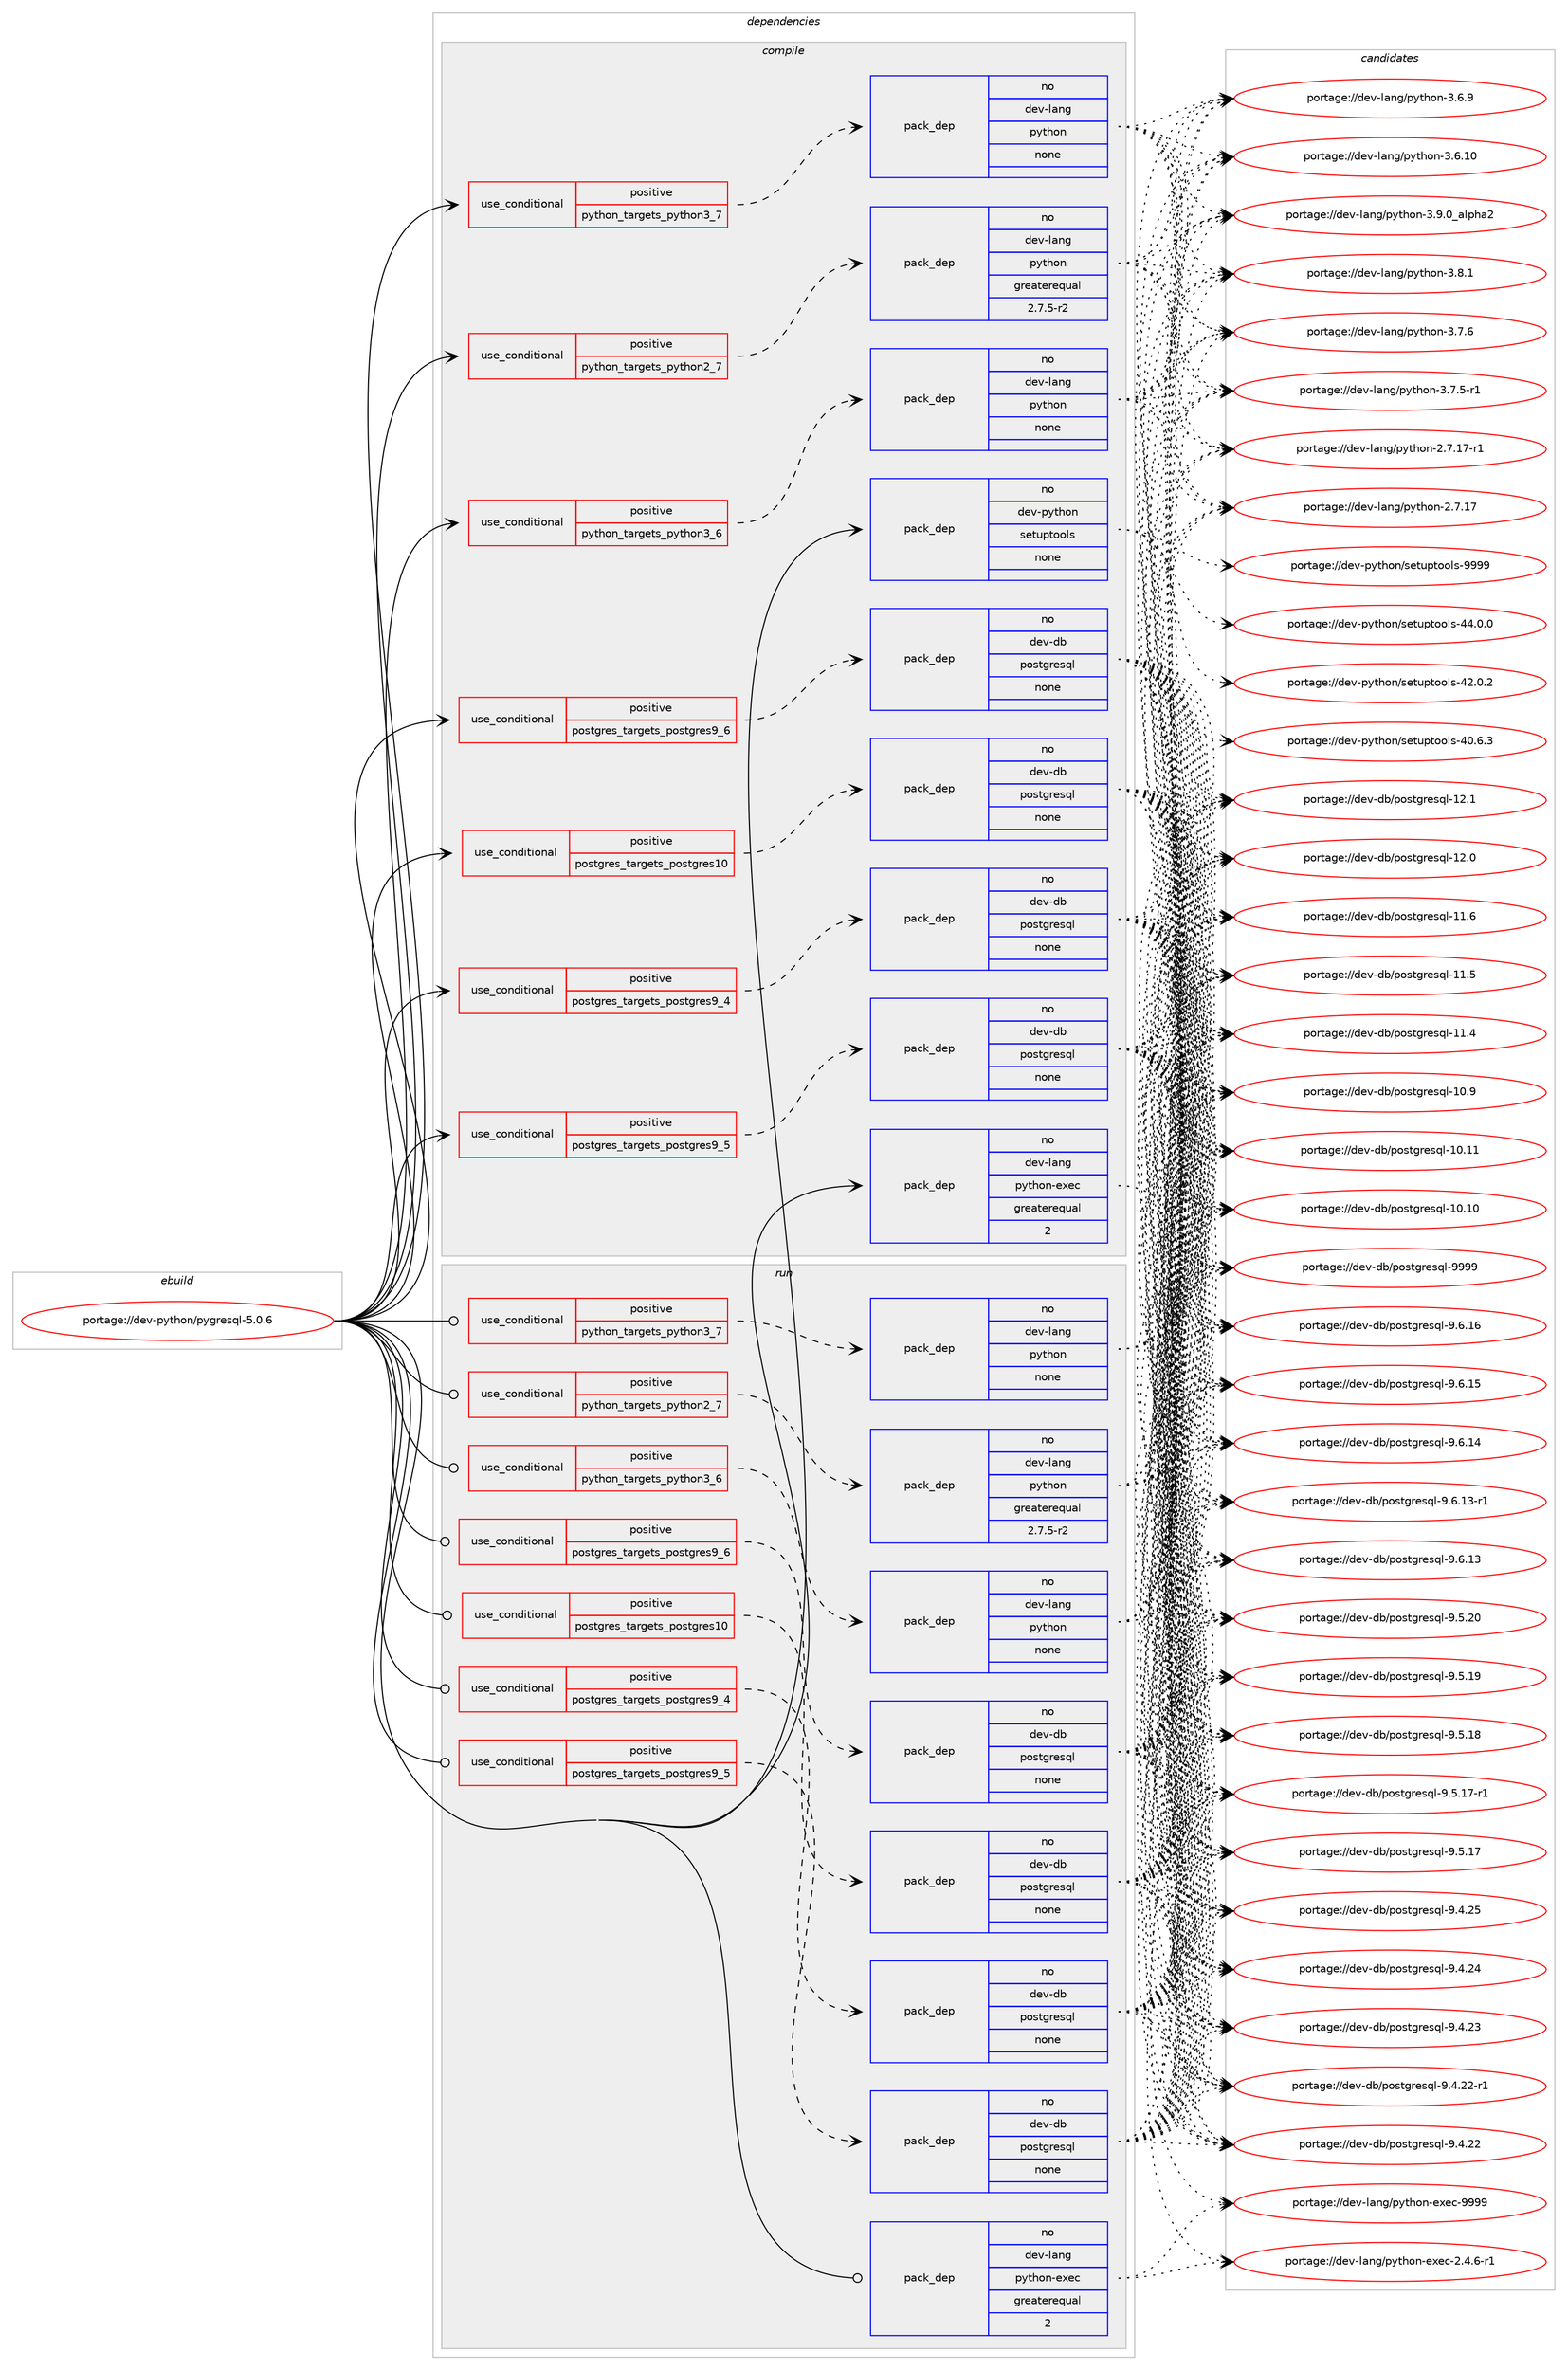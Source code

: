 digraph prolog {

# *************
# Graph options
# *************

newrank=true;
concentrate=true;
compound=true;
graph [rankdir=LR,fontname=Helvetica,fontsize=10,ranksep=1.5];#, ranksep=2.5, nodesep=0.2];
edge  [arrowhead=vee];
node  [fontname=Helvetica,fontsize=10];

# **********
# The ebuild
# **********

subgraph cluster_leftcol {
color=gray;
label=<<i>ebuild</i>>;
id [label="portage://dev-python/pygresql-5.0.6", color=red, width=4, href="../dev-python/pygresql-5.0.6.svg"];
}

# ****************
# The dependencies
# ****************

subgraph cluster_midcol {
color=gray;
label=<<i>dependencies</i>>;
subgraph cluster_compile {
fillcolor="#eeeeee";
style=filled;
label=<<i>compile</i>>;
subgraph cond109316 {
dependency437637 [label=<<TABLE BORDER="0" CELLBORDER="1" CELLSPACING="0" CELLPADDING="4"><TR><TD ROWSPAN="3" CELLPADDING="10">use_conditional</TD></TR><TR><TD>positive</TD></TR><TR><TD>postgres_targets_postgres10</TD></TR></TABLE>>, shape=none, color=red];
subgraph pack323384 {
dependency437638 [label=<<TABLE BORDER="0" CELLBORDER="1" CELLSPACING="0" CELLPADDING="4" WIDTH="220"><TR><TD ROWSPAN="6" CELLPADDING="30">pack_dep</TD></TR><TR><TD WIDTH="110">no</TD></TR><TR><TD>dev-db</TD></TR><TR><TD>postgresql</TD></TR><TR><TD>none</TD></TR><TR><TD></TD></TR></TABLE>>, shape=none, color=blue];
}
dependency437637:e -> dependency437638:w [weight=20,style="dashed",arrowhead="vee"];
}
id:e -> dependency437637:w [weight=20,style="solid",arrowhead="vee"];
subgraph cond109317 {
dependency437639 [label=<<TABLE BORDER="0" CELLBORDER="1" CELLSPACING="0" CELLPADDING="4"><TR><TD ROWSPAN="3" CELLPADDING="10">use_conditional</TD></TR><TR><TD>positive</TD></TR><TR><TD>postgres_targets_postgres9_4</TD></TR></TABLE>>, shape=none, color=red];
subgraph pack323385 {
dependency437640 [label=<<TABLE BORDER="0" CELLBORDER="1" CELLSPACING="0" CELLPADDING="4" WIDTH="220"><TR><TD ROWSPAN="6" CELLPADDING="30">pack_dep</TD></TR><TR><TD WIDTH="110">no</TD></TR><TR><TD>dev-db</TD></TR><TR><TD>postgresql</TD></TR><TR><TD>none</TD></TR><TR><TD></TD></TR></TABLE>>, shape=none, color=blue];
}
dependency437639:e -> dependency437640:w [weight=20,style="dashed",arrowhead="vee"];
}
id:e -> dependency437639:w [weight=20,style="solid",arrowhead="vee"];
subgraph cond109318 {
dependency437641 [label=<<TABLE BORDER="0" CELLBORDER="1" CELLSPACING="0" CELLPADDING="4"><TR><TD ROWSPAN="3" CELLPADDING="10">use_conditional</TD></TR><TR><TD>positive</TD></TR><TR><TD>postgres_targets_postgres9_5</TD></TR></TABLE>>, shape=none, color=red];
subgraph pack323386 {
dependency437642 [label=<<TABLE BORDER="0" CELLBORDER="1" CELLSPACING="0" CELLPADDING="4" WIDTH="220"><TR><TD ROWSPAN="6" CELLPADDING="30">pack_dep</TD></TR><TR><TD WIDTH="110">no</TD></TR><TR><TD>dev-db</TD></TR><TR><TD>postgresql</TD></TR><TR><TD>none</TD></TR><TR><TD></TD></TR></TABLE>>, shape=none, color=blue];
}
dependency437641:e -> dependency437642:w [weight=20,style="dashed",arrowhead="vee"];
}
id:e -> dependency437641:w [weight=20,style="solid",arrowhead="vee"];
subgraph cond109319 {
dependency437643 [label=<<TABLE BORDER="0" CELLBORDER="1" CELLSPACING="0" CELLPADDING="4"><TR><TD ROWSPAN="3" CELLPADDING="10">use_conditional</TD></TR><TR><TD>positive</TD></TR><TR><TD>postgres_targets_postgres9_6</TD></TR></TABLE>>, shape=none, color=red];
subgraph pack323387 {
dependency437644 [label=<<TABLE BORDER="0" CELLBORDER="1" CELLSPACING="0" CELLPADDING="4" WIDTH="220"><TR><TD ROWSPAN="6" CELLPADDING="30">pack_dep</TD></TR><TR><TD WIDTH="110">no</TD></TR><TR><TD>dev-db</TD></TR><TR><TD>postgresql</TD></TR><TR><TD>none</TD></TR><TR><TD></TD></TR></TABLE>>, shape=none, color=blue];
}
dependency437643:e -> dependency437644:w [weight=20,style="dashed",arrowhead="vee"];
}
id:e -> dependency437643:w [weight=20,style="solid",arrowhead="vee"];
subgraph cond109320 {
dependency437645 [label=<<TABLE BORDER="0" CELLBORDER="1" CELLSPACING="0" CELLPADDING="4"><TR><TD ROWSPAN="3" CELLPADDING="10">use_conditional</TD></TR><TR><TD>positive</TD></TR><TR><TD>python_targets_python2_7</TD></TR></TABLE>>, shape=none, color=red];
subgraph pack323388 {
dependency437646 [label=<<TABLE BORDER="0" CELLBORDER="1" CELLSPACING="0" CELLPADDING="4" WIDTH="220"><TR><TD ROWSPAN="6" CELLPADDING="30">pack_dep</TD></TR><TR><TD WIDTH="110">no</TD></TR><TR><TD>dev-lang</TD></TR><TR><TD>python</TD></TR><TR><TD>greaterequal</TD></TR><TR><TD>2.7.5-r2</TD></TR></TABLE>>, shape=none, color=blue];
}
dependency437645:e -> dependency437646:w [weight=20,style="dashed",arrowhead="vee"];
}
id:e -> dependency437645:w [weight=20,style="solid",arrowhead="vee"];
subgraph cond109321 {
dependency437647 [label=<<TABLE BORDER="0" CELLBORDER="1" CELLSPACING="0" CELLPADDING="4"><TR><TD ROWSPAN="3" CELLPADDING="10">use_conditional</TD></TR><TR><TD>positive</TD></TR><TR><TD>python_targets_python3_6</TD></TR></TABLE>>, shape=none, color=red];
subgraph pack323389 {
dependency437648 [label=<<TABLE BORDER="0" CELLBORDER="1" CELLSPACING="0" CELLPADDING="4" WIDTH="220"><TR><TD ROWSPAN="6" CELLPADDING="30">pack_dep</TD></TR><TR><TD WIDTH="110">no</TD></TR><TR><TD>dev-lang</TD></TR><TR><TD>python</TD></TR><TR><TD>none</TD></TR><TR><TD></TD></TR></TABLE>>, shape=none, color=blue];
}
dependency437647:e -> dependency437648:w [weight=20,style="dashed",arrowhead="vee"];
}
id:e -> dependency437647:w [weight=20,style="solid",arrowhead="vee"];
subgraph cond109322 {
dependency437649 [label=<<TABLE BORDER="0" CELLBORDER="1" CELLSPACING="0" CELLPADDING="4"><TR><TD ROWSPAN="3" CELLPADDING="10">use_conditional</TD></TR><TR><TD>positive</TD></TR><TR><TD>python_targets_python3_7</TD></TR></TABLE>>, shape=none, color=red];
subgraph pack323390 {
dependency437650 [label=<<TABLE BORDER="0" CELLBORDER="1" CELLSPACING="0" CELLPADDING="4" WIDTH="220"><TR><TD ROWSPAN="6" CELLPADDING="30">pack_dep</TD></TR><TR><TD WIDTH="110">no</TD></TR><TR><TD>dev-lang</TD></TR><TR><TD>python</TD></TR><TR><TD>none</TD></TR><TR><TD></TD></TR></TABLE>>, shape=none, color=blue];
}
dependency437649:e -> dependency437650:w [weight=20,style="dashed",arrowhead="vee"];
}
id:e -> dependency437649:w [weight=20,style="solid",arrowhead="vee"];
subgraph pack323391 {
dependency437651 [label=<<TABLE BORDER="0" CELLBORDER="1" CELLSPACING="0" CELLPADDING="4" WIDTH="220"><TR><TD ROWSPAN="6" CELLPADDING="30">pack_dep</TD></TR><TR><TD WIDTH="110">no</TD></TR><TR><TD>dev-lang</TD></TR><TR><TD>python-exec</TD></TR><TR><TD>greaterequal</TD></TR><TR><TD>2</TD></TR></TABLE>>, shape=none, color=blue];
}
id:e -> dependency437651:w [weight=20,style="solid",arrowhead="vee"];
subgraph pack323392 {
dependency437652 [label=<<TABLE BORDER="0" CELLBORDER="1" CELLSPACING="0" CELLPADDING="4" WIDTH="220"><TR><TD ROWSPAN="6" CELLPADDING="30">pack_dep</TD></TR><TR><TD WIDTH="110">no</TD></TR><TR><TD>dev-python</TD></TR><TR><TD>setuptools</TD></TR><TR><TD>none</TD></TR><TR><TD></TD></TR></TABLE>>, shape=none, color=blue];
}
id:e -> dependency437652:w [weight=20,style="solid",arrowhead="vee"];
}
subgraph cluster_compileandrun {
fillcolor="#eeeeee";
style=filled;
label=<<i>compile and run</i>>;
}
subgraph cluster_run {
fillcolor="#eeeeee";
style=filled;
label=<<i>run</i>>;
subgraph cond109323 {
dependency437653 [label=<<TABLE BORDER="0" CELLBORDER="1" CELLSPACING="0" CELLPADDING="4"><TR><TD ROWSPAN="3" CELLPADDING="10">use_conditional</TD></TR><TR><TD>positive</TD></TR><TR><TD>postgres_targets_postgres10</TD></TR></TABLE>>, shape=none, color=red];
subgraph pack323393 {
dependency437654 [label=<<TABLE BORDER="0" CELLBORDER="1" CELLSPACING="0" CELLPADDING="4" WIDTH="220"><TR><TD ROWSPAN="6" CELLPADDING="30">pack_dep</TD></TR><TR><TD WIDTH="110">no</TD></TR><TR><TD>dev-db</TD></TR><TR><TD>postgresql</TD></TR><TR><TD>none</TD></TR><TR><TD></TD></TR></TABLE>>, shape=none, color=blue];
}
dependency437653:e -> dependency437654:w [weight=20,style="dashed",arrowhead="vee"];
}
id:e -> dependency437653:w [weight=20,style="solid",arrowhead="odot"];
subgraph cond109324 {
dependency437655 [label=<<TABLE BORDER="0" CELLBORDER="1" CELLSPACING="0" CELLPADDING="4"><TR><TD ROWSPAN="3" CELLPADDING="10">use_conditional</TD></TR><TR><TD>positive</TD></TR><TR><TD>postgres_targets_postgres9_4</TD></TR></TABLE>>, shape=none, color=red];
subgraph pack323394 {
dependency437656 [label=<<TABLE BORDER="0" CELLBORDER="1" CELLSPACING="0" CELLPADDING="4" WIDTH="220"><TR><TD ROWSPAN="6" CELLPADDING="30">pack_dep</TD></TR><TR><TD WIDTH="110">no</TD></TR><TR><TD>dev-db</TD></TR><TR><TD>postgresql</TD></TR><TR><TD>none</TD></TR><TR><TD></TD></TR></TABLE>>, shape=none, color=blue];
}
dependency437655:e -> dependency437656:w [weight=20,style="dashed",arrowhead="vee"];
}
id:e -> dependency437655:w [weight=20,style="solid",arrowhead="odot"];
subgraph cond109325 {
dependency437657 [label=<<TABLE BORDER="0" CELLBORDER="1" CELLSPACING="0" CELLPADDING="4"><TR><TD ROWSPAN="3" CELLPADDING="10">use_conditional</TD></TR><TR><TD>positive</TD></TR><TR><TD>postgres_targets_postgres9_5</TD></TR></TABLE>>, shape=none, color=red];
subgraph pack323395 {
dependency437658 [label=<<TABLE BORDER="0" CELLBORDER="1" CELLSPACING="0" CELLPADDING="4" WIDTH="220"><TR><TD ROWSPAN="6" CELLPADDING="30">pack_dep</TD></TR><TR><TD WIDTH="110">no</TD></TR><TR><TD>dev-db</TD></TR><TR><TD>postgresql</TD></TR><TR><TD>none</TD></TR><TR><TD></TD></TR></TABLE>>, shape=none, color=blue];
}
dependency437657:e -> dependency437658:w [weight=20,style="dashed",arrowhead="vee"];
}
id:e -> dependency437657:w [weight=20,style="solid",arrowhead="odot"];
subgraph cond109326 {
dependency437659 [label=<<TABLE BORDER="0" CELLBORDER="1" CELLSPACING="0" CELLPADDING="4"><TR><TD ROWSPAN="3" CELLPADDING="10">use_conditional</TD></TR><TR><TD>positive</TD></TR><TR><TD>postgres_targets_postgres9_6</TD></TR></TABLE>>, shape=none, color=red];
subgraph pack323396 {
dependency437660 [label=<<TABLE BORDER="0" CELLBORDER="1" CELLSPACING="0" CELLPADDING="4" WIDTH="220"><TR><TD ROWSPAN="6" CELLPADDING="30">pack_dep</TD></TR><TR><TD WIDTH="110">no</TD></TR><TR><TD>dev-db</TD></TR><TR><TD>postgresql</TD></TR><TR><TD>none</TD></TR><TR><TD></TD></TR></TABLE>>, shape=none, color=blue];
}
dependency437659:e -> dependency437660:w [weight=20,style="dashed",arrowhead="vee"];
}
id:e -> dependency437659:w [weight=20,style="solid",arrowhead="odot"];
subgraph cond109327 {
dependency437661 [label=<<TABLE BORDER="0" CELLBORDER="1" CELLSPACING="0" CELLPADDING="4"><TR><TD ROWSPAN="3" CELLPADDING="10">use_conditional</TD></TR><TR><TD>positive</TD></TR><TR><TD>python_targets_python2_7</TD></TR></TABLE>>, shape=none, color=red];
subgraph pack323397 {
dependency437662 [label=<<TABLE BORDER="0" CELLBORDER="1" CELLSPACING="0" CELLPADDING="4" WIDTH="220"><TR><TD ROWSPAN="6" CELLPADDING="30">pack_dep</TD></TR><TR><TD WIDTH="110">no</TD></TR><TR><TD>dev-lang</TD></TR><TR><TD>python</TD></TR><TR><TD>greaterequal</TD></TR><TR><TD>2.7.5-r2</TD></TR></TABLE>>, shape=none, color=blue];
}
dependency437661:e -> dependency437662:w [weight=20,style="dashed",arrowhead="vee"];
}
id:e -> dependency437661:w [weight=20,style="solid",arrowhead="odot"];
subgraph cond109328 {
dependency437663 [label=<<TABLE BORDER="0" CELLBORDER="1" CELLSPACING="0" CELLPADDING="4"><TR><TD ROWSPAN="3" CELLPADDING="10">use_conditional</TD></TR><TR><TD>positive</TD></TR><TR><TD>python_targets_python3_6</TD></TR></TABLE>>, shape=none, color=red];
subgraph pack323398 {
dependency437664 [label=<<TABLE BORDER="0" CELLBORDER="1" CELLSPACING="0" CELLPADDING="4" WIDTH="220"><TR><TD ROWSPAN="6" CELLPADDING="30">pack_dep</TD></TR><TR><TD WIDTH="110">no</TD></TR><TR><TD>dev-lang</TD></TR><TR><TD>python</TD></TR><TR><TD>none</TD></TR><TR><TD></TD></TR></TABLE>>, shape=none, color=blue];
}
dependency437663:e -> dependency437664:w [weight=20,style="dashed",arrowhead="vee"];
}
id:e -> dependency437663:w [weight=20,style="solid",arrowhead="odot"];
subgraph cond109329 {
dependency437665 [label=<<TABLE BORDER="0" CELLBORDER="1" CELLSPACING="0" CELLPADDING="4"><TR><TD ROWSPAN="3" CELLPADDING="10">use_conditional</TD></TR><TR><TD>positive</TD></TR><TR><TD>python_targets_python3_7</TD></TR></TABLE>>, shape=none, color=red];
subgraph pack323399 {
dependency437666 [label=<<TABLE BORDER="0" CELLBORDER="1" CELLSPACING="0" CELLPADDING="4" WIDTH="220"><TR><TD ROWSPAN="6" CELLPADDING="30">pack_dep</TD></TR><TR><TD WIDTH="110">no</TD></TR><TR><TD>dev-lang</TD></TR><TR><TD>python</TD></TR><TR><TD>none</TD></TR><TR><TD></TD></TR></TABLE>>, shape=none, color=blue];
}
dependency437665:e -> dependency437666:w [weight=20,style="dashed",arrowhead="vee"];
}
id:e -> dependency437665:w [weight=20,style="solid",arrowhead="odot"];
subgraph pack323400 {
dependency437667 [label=<<TABLE BORDER="0" CELLBORDER="1" CELLSPACING="0" CELLPADDING="4" WIDTH="220"><TR><TD ROWSPAN="6" CELLPADDING="30">pack_dep</TD></TR><TR><TD WIDTH="110">no</TD></TR><TR><TD>dev-lang</TD></TR><TR><TD>python-exec</TD></TR><TR><TD>greaterequal</TD></TR><TR><TD>2</TD></TR></TABLE>>, shape=none, color=blue];
}
id:e -> dependency437667:w [weight=20,style="solid",arrowhead="odot"];
}
}

# **************
# The candidates
# **************

subgraph cluster_choices {
rank=same;
color=gray;
label=<<i>candidates</i>>;

subgraph choice323384 {
color=black;
nodesep=1;
choice1001011184510098471121111151161031141011151131084557575757 [label="portage://dev-db/postgresql-9999", color=red, width=4,href="../dev-db/postgresql-9999.svg"];
choice10010111845100984711211111511610311410111511310845574654464954 [label="portage://dev-db/postgresql-9.6.16", color=red, width=4,href="../dev-db/postgresql-9.6.16.svg"];
choice10010111845100984711211111511610311410111511310845574654464953 [label="portage://dev-db/postgresql-9.6.15", color=red, width=4,href="../dev-db/postgresql-9.6.15.svg"];
choice10010111845100984711211111511610311410111511310845574654464952 [label="portage://dev-db/postgresql-9.6.14", color=red, width=4,href="../dev-db/postgresql-9.6.14.svg"];
choice100101118451009847112111115116103114101115113108455746544649514511449 [label="portage://dev-db/postgresql-9.6.13-r1", color=red, width=4,href="../dev-db/postgresql-9.6.13-r1.svg"];
choice10010111845100984711211111511610311410111511310845574654464951 [label="portage://dev-db/postgresql-9.6.13", color=red, width=4,href="../dev-db/postgresql-9.6.13.svg"];
choice10010111845100984711211111511610311410111511310845574653465048 [label="portage://dev-db/postgresql-9.5.20", color=red, width=4,href="../dev-db/postgresql-9.5.20.svg"];
choice10010111845100984711211111511610311410111511310845574653464957 [label="portage://dev-db/postgresql-9.5.19", color=red, width=4,href="../dev-db/postgresql-9.5.19.svg"];
choice10010111845100984711211111511610311410111511310845574653464956 [label="portage://dev-db/postgresql-9.5.18", color=red, width=4,href="../dev-db/postgresql-9.5.18.svg"];
choice100101118451009847112111115116103114101115113108455746534649554511449 [label="portage://dev-db/postgresql-9.5.17-r1", color=red, width=4,href="../dev-db/postgresql-9.5.17-r1.svg"];
choice10010111845100984711211111511610311410111511310845574653464955 [label="portage://dev-db/postgresql-9.5.17", color=red, width=4,href="../dev-db/postgresql-9.5.17.svg"];
choice10010111845100984711211111511610311410111511310845574652465053 [label="portage://dev-db/postgresql-9.4.25", color=red, width=4,href="../dev-db/postgresql-9.4.25.svg"];
choice10010111845100984711211111511610311410111511310845574652465052 [label="portage://dev-db/postgresql-9.4.24", color=red, width=4,href="../dev-db/postgresql-9.4.24.svg"];
choice10010111845100984711211111511610311410111511310845574652465051 [label="portage://dev-db/postgresql-9.4.23", color=red, width=4,href="../dev-db/postgresql-9.4.23.svg"];
choice100101118451009847112111115116103114101115113108455746524650504511449 [label="portage://dev-db/postgresql-9.4.22-r1", color=red, width=4,href="../dev-db/postgresql-9.4.22-r1.svg"];
choice10010111845100984711211111511610311410111511310845574652465050 [label="portage://dev-db/postgresql-9.4.22", color=red, width=4,href="../dev-db/postgresql-9.4.22.svg"];
choice1001011184510098471121111151161031141011151131084549504649 [label="portage://dev-db/postgresql-12.1", color=red, width=4,href="../dev-db/postgresql-12.1.svg"];
choice1001011184510098471121111151161031141011151131084549504648 [label="portage://dev-db/postgresql-12.0", color=red, width=4,href="../dev-db/postgresql-12.0.svg"];
choice1001011184510098471121111151161031141011151131084549494654 [label="portage://dev-db/postgresql-11.6", color=red, width=4,href="../dev-db/postgresql-11.6.svg"];
choice1001011184510098471121111151161031141011151131084549494653 [label="portage://dev-db/postgresql-11.5", color=red, width=4,href="../dev-db/postgresql-11.5.svg"];
choice1001011184510098471121111151161031141011151131084549494652 [label="portage://dev-db/postgresql-11.4", color=red, width=4,href="../dev-db/postgresql-11.4.svg"];
choice1001011184510098471121111151161031141011151131084549484657 [label="portage://dev-db/postgresql-10.9", color=red, width=4,href="../dev-db/postgresql-10.9.svg"];
choice100101118451009847112111115116103114101115113108454948464949 [label="portage://dev-db/postgresql-10.11", color=red, width=4,href="../dev-db/postgresql-10.11.svg"];
choice100101118451009847112111115116103114101115113108454948464948 [label="portage://dev-db/postgresql-10.10", color=red, width=4,href="../dev-db/postgresql-10.10.svg"];
dependency437638:e -> choice1001011184510098471121111151161031141011151131084557575757:w [style=dotted,weight="100"];
dependency437638:e -> choice10010111845100984711211111511610311410111511310845574654464954:w [style=dotted,weight="100"];
dependency437638:e -> choice10010111845100984711211111511610311410111511310845574654464953:w [style=dotted,weight="100"];
dependency437638:e -> choice10010111845100984711211111511610311410111511310845574654464952:w [style=dotted,weight="100"];
dependency437638:e -> choice100101118451009847112111115116103114101115113108455746544649514511449:w [style=dotted,weight="100"];
dependency437638:e -> choice10010111845100984711211111511610311410111511310845574654464951:w [style=dotted,weight="100"];
dependency437638:e -> choice10010111845100984711211111511610311410111511310845574653465048:w [style=dotted,weight="100"];
dependency437638:e -> choice10010111845100984711211111511610311410111511310845574653464957:w [style=dotted,weight="100"];
dependency437638:e -> choice10010111845100984711211111511610311410111511310845574653464956:w [style=dotted,weight="100"];
dependency437638:e -> choice100101118451009847112111115116103114101115113108455746534649554511449:w [style=dotted,weight="100"];
dependency437638:e -> choice10010111845100984711211111511610311410111511310845574653464955:w [style=dotted,weight="100"];
dependency437638:e -> choice10010111845100984711211111511610311410111511310845574652465053:w [style=dotted,weight="100"];
dependency437638:e -> choice10010111845100984711211111511610311410111511310845574652465052:w [style=dotted,weight="100"];
dependency437638:e -> choice10010111845100984711211111511610311410111511310845574652465051:w [style=dotted,weight="100"];
dependency437638:e -> choice100101118451009847112111115116103114101115113108455746524650504511449:w [style=dotted,weight="100"];
dependency437638:e -> choice10010111845100984711211111511610311410111511310845574652465050:w [style=dotted,weight="100"];
dependency437638:e -> choice1001011184510098471121111151161031141011151131084549504649:w [style=dotted,weight="100"];
dependency437638:e -> choice1001011184510098471121111151161031141011151131084549504648:w [style=dotted,weight="100"];
dependency437638:e -> choice1001011184510098471121111151161031141011151131084549494654:w [style=dotted,weight="100"];
dependency437638:e -> choice1001011184510098471121111151161031141011151131084549494653:w [style=dotted,weight="100"];
dependency437638:e -> choice1001011184510098471121111151161031141011151131084549494652:w [style=dotted,weight="100"];
dependency437638:e -> choice1001011184510098471121111151161031141011151131084549484657:w [style=dotted,weight="100"];
dependency437638:e -> choice100101118451009847112111115116103114101115113108454948464949:w [style=dotted,weight="100"];
dependency437638:e -> choice100101118451009847112111115116103114101115113108454948464948:w [style=dotted,weight="100"];
}
subgraph choice323385 {
color=black;
nodesep=1;
choice1001011184510098471121111151161031141011151131084557575757 [label="portage://dev-db/postgresql-9999", color=red, width=4,href="../dev-db/postgresql-9999.svg"];
choice10010111845100984711211111511610311410111511310845574654464954 [label="portage://dev-db/postgresql-9.6.16", color=red, width=4,href="../dev-db/postgresql-9.6.16.svg"];
choice10010111845100984711211111511610311410111511310845574654464953 [label="portage://dev-db/postgresql-9.6.15", color=red, width=4,href="../dev-db/postgresql-9.6.15.svg"];
choice10010111845100984711211111511610311410111511310845574654464952 [label="portage://dev-db/postgresql-9.6.14", color=red, width=4,href="../dev-db/postgresql-9.6.14.svg"];
choice100101118451009847112111115116103114101115113108455746544649514511449 [label="portage://dev-db/postgresql-9.6.13-r1", color=red, width=4,href="../dev-db/postgresql-9.6.13-r1.svg"];
choice10010111845100984711211111511610311410111511310845574654464951 [label="portage://dev-db/postgresql-9.6.13", color=red, width=4,href="../dev-db/postgresql-9.6.13.svg"];
choice10010111845100984711211111511610311410111511310845574653465048 [label="portage://dev-db/postgresql-9.5.20", color=red, width=4,href="../dev-db/postgresql-9.5.20.svg"];
choice10010111845100984711211111511610311410111511310845574653464957 [label="portage://dev-db/postgresql-9.5.19", color=red, width=4,href="../dev-db/postgresql-9.5.19.svg"];
choice10010111845100984711211111511610311410111511310845574653464956 [label="portage://dev-db/postgresql-9.5.18", color=red, width=4,href="../dev-db/postgresql-9.5.18.svg"];
choice100101118451009847112111115116103114101115113108455746534649554511449 [label="portage://dev-db/postgresql-9.5.17-r1", color=red, width=4,href="../dev-db/postgresql-9.5.17-r1.svg"];
choice10010111845100984711211111511610311410111511310845574653464955 [label="portage://dev-db/postgresql-9.5.17", color=red, width=4,href="../dev-db/postgresql-9.5.17.svg"];
choice10010111845100984711211111511610311410111511310845574652465053 [label="portage://dev-db/postgresql-9.4.25", color=red, width=4,href="../dev-db/postgresql-9.4.25.svg"];
choice10010111845100984711211111511610311410111511310845574652465052 [label="portage://dev-db/postgresql-9.4.24", color=red, width=4,href="../dev-db/postgresql-9.4.24.svg"];
choice10010111845100984711211111511610311410111511310845574652465051 [label="portage://dev-db/postgresql-9.4.23", color=red, width=4,href="../dev-db/postgresql-9.4.23.svg"];
choice100101118451009847112111115116103114101115113108455746524650504511449 [label="portage://dev-db/postgresql-9.4.22-r1", color=red, width=4,href="../dev-db/postgresql-9.4.22-r1.svg"];
choice10010111845100984711211111511610311410111511310845574652465050 [label="portage://dev-db/postgresql-9.4.22", color=red, width=4,href="../dev-db/postgresql-9.4.22.svg"];
choice1001011184510098471121111151161031141011151131084549504649 [label="portage://dev-db/postgresql-12.1", color=red, width=4,href="../dev-db/postgresql-12.1.svg"];
choice1001011184510098471121111151161031141011151131084549504648 [label="portage://dev-db/postgresql-12.0", color=red, width=4,href="../dev-db/postgresql-12.0.svg"];
choice1001011184510098471121111151161031141011151131084549494654 [label="portage://dev-db/postgresql-11.6", color=red, width=4,href="../dev-db/postgresql-11.6.svg"];
choice1001011184510098471121111151161031141011151131084549494653 [label="portage://dev-db/postgresql-11.5", color=red, width=4,href="../dev-db/postgresql-11.5.svg"];
choice1001011184510098471121111151161031141011151131084549494652 [label="portage://dev-db/postgresql-11.4", color=red, width=4,href="../dev-db/postgresql-11.4.svg"];
choice1001011184510098471121111151161031141011151131084549484657 [label="portage://dev-db/postgresql-10.9", color=red, width=4,href="../dev-db/postgresql-10.9.svg"];
choice100101118451009847112111115116103114101115113108454948464949 [label="portage://dev-db/postgresql-10.11", color=red, width=4,href="../dev-db/postgresql-10.11.svg"];
choice100101118451009847112111115116103114101115113108454948464948 [label="portage://dev-db/postgresql-10.10", color=red, width=4,href="../dev-db/postgresql-10.10.svg"];
dependency437640:e -> choice1001011184510098471121111151161031141011151131084557575757:w [style=dotted,weight="100"];
dependency437640:e -> choice10010111845100984711211111511610311410111511310845574654464954:w [style=dotted,weight="100"];
dependency437640:e -> choice10010111845100984711211111511610311410111511310845574654464953:w [style=dotted,weight="100"];
dependency437640:e -> choice10010111845100984711211111511610311410111511310845574654464952:w [style=dotted,weight="100"];
dependency437640:e -> choice100101118451009847112111115116103114101115113108455746544649514511449:w [style=dotted,weight="100"];
dependency437640:e -> choice10010111845100984711211111511610311410111511310845574654464951:w [style=dotted,weight="100"];
dependency437640:e -> choice10010111845100984711211111511610311410111511310845574653465048:w [style=dotted,weight="100"];
dependency437640:e -> choice10010111845100984711211111511610311410111511310845574653464957:w [style=dotted,weight="100"];
dependency437640:e -> choice10010111845100984711211111511610311410111511310845574653464956:w [style=dotted,weight="100"];
dependency437640:e -> choice100101118451009847112111115116103114101115113108455746534649554511449:w [style=dotted,weight="100"];
dependency437640:e -> choice10010111845100984711211111511610311410111511310845574653464955:w [style=dotted,weight="100"];
dependency437640:e -> choice10010111845100984711211111511610311410111511310845574652465053:w [style=dotted,weight="100"];
dependency437640:e -> choice10010111845100984711211111511610311410111511310845574652465052:w [style=dotted,weight="100"];
dependency437640:e -> choice10010111845100984711211111511610311410111511310845574652465051:w [style=dotted,weight="100"];
dependency437640:e -> choice100101118451009847112111115116103114101115113108455746524650504511449:w [style=dotted,weight="100"];
dependency437640:e -> choice10010111845100984711211111511610311410111511310845574652465050:w [style=dotted,weight="100"];
dependency437640:e -> choice1001011184510098471121111151161031141011151131084549504649:w [style=dotted,weight="100"];
dependency437640:e -> choice1001011184510098471121111151161031141011151131084549504648:w [style=dotted,weight="100"];
dependency437640:e -> choice1001011184510098471121111151161031141011151131084549494654:w [style=dotted,weight="100"];
dependency437640:e -> choice1001011184510098471121111151161031141011151131084549494653:w [style=dotted,weight="100"];
dependency437640:e -> choice1001011184510098471121111151161031141011151131084549494652:w [style=dotted,weight="100"];
dependency437640:e -> choice1001011184510098471121111151161031141011151131084549484657:w [style=dotted,weight="100"];
dependency437640:e -> choice100101118451009847112111115116103114101115113108454948464949:w [style=dotted,weight="100"];
dependency437640:e -> choice100101118451009847112111115116103114101115113108454948464948:w [style=dotted,weight="100"];
}
subgraph choice323386 {
color=black;
nodesep=1;
choice1001011184510098471121111151161031141011151131084557575757 [label="portage://dev-db/postgresql-9999", color=red, width=4,href="../dev-db/postgresql-9999.svg"];
choice10010111845100984711211111511610311410111511310845574654464954 [label="portage://dev-db/postgresql-9.6.16", color=red, width=4,href="../dev-db/postgresql-9.6.16.svg"];
choice10010111845100984711211111511610311410111511310845574654464953 [label="portage://dev-db/postgresql-9.6.15", color=red, width=4,href="../dev-db/postgresql-9.6.15.svg"];
choice10010111845100984711211111511610311410111511310845574654464952 [label="portage://dev-db/postgresql-9.6.14", color=red, width=4,href="../dev-db/postgresql-9.6.14.svg"];
choice100101118451009847112111115116103114101115113108455746544649514511449 [label="portage://dev-db/postgresql-9.6.13-r1", color=red, width=4,href="../dev-db/postgresql-9.6.13-r1.svg"];
choice10010111845100984711211111511610311410111511310845574654464951 [label="portage://dev-db/postgresql-9.6.13", color=red, width=4,href="../dev-db/postgresql-9.6.13.svg"];
choice10010111845100984711211111511610311410111511310845574653465048 [label="portage://dev-db/postgresql-9.5.20", color=red, width=4,href="../dev-db/postgresql-9.5.20.svg"];
choice10010111845100984711211111511610311410111511310845574653464957 [label="portage://dev-db/postgresql-9.5.19", color=red, width=4,href="../dev-db/postgresql-9.5.19.svg"];
choice10010111845100984711211111511610311410111511310845574653464956 [label="portage://dev-db/postgresql-9.5.18", color=red, width=4,href="../dev-db/postgresql-9.5.18.svg"];
choice100101118451009847112111115116103114101115113108455746534649554511449 [label="portage://dev-db/postgresql-9.5.17-r1", color=red, width=4,href="../dev-db/postgresql-9.5.17-r1.svg"];
choice10010111845100984711211111511610311410111511310845574653464955 [label="portage://dev-db/postgresql-9.5.17", color=red, width=4,href="../dev-db/postgresql-9.5.17.svg"];
choice10010111845100984711211111511610311410111511310845574652465053 [label="portage://dev-db/postgresql-9.4.25", color=red, width=4,href="../dev-db/postgresql-9.4.25.svg"];
choice10010111845100984711211111511610311410111511310845574652465052 [label="portage://dev-db/postgresql-9.4.24", color=red, width=4,href="../dev-db/postgresql-9.4.24.svg"];
choice10010111845100984711211111511610311410111511310845574652465051 [label="portage://dev-db/postgresql-9.4.23", color=red, width=4,href="../dev-db/postgresql-9.4.23.svg"];
choice100101118451009847112111115116103114101115113108455746524650504511449 [label="portage://dev-db/postgresql-9.4.22-r1", color=red, width=4,href="../dev-db/postgresql-9.4.22-r1.svg"];
choice10010111845100984711211111511610311410111511310845574652465050 [label="portage://dev-db/postgresql-9.4.22", color=red, width=4,href="../dev-db/postgresql-9.4.22.svg"];
choice1001011184510098471121111151161031141011151131084549504649 [label="portage://dev-db/postgresql-12.1", color=red, width=4,href="../dev-db/postgresql-12.1.svg"];
choice1001011184510098471121111151161031141011151131084549504648 [label="portage://dev-db/postgresql-12.0", color=red, width=4,href="../dev-db/postgresql-12.0.svg"];
choice1001011184510098471121111151161031141011151131084549494654 [label="portage://dev-db/postgresql-11.6", color=red, width=4,href="../dev-db/postgresql-11.6.svg"];
choice1001011184510098471121111151161031141011151131084549494653 [label="portage://dev-db/postgresql-11.5", color=red, width=4,href="../dev-db/postgresql-11.5.svg"];
choice1001011184510098471121111151161031141011151131084549494652 [label="portage://dev-db/postgresql-11.4", color=red, width=4,href="../dev-db/postgresql-11.4.svg"];
choice1001011184510098471121111151161031141011151131084549484657 [label="portage://dev-db/postgresql-10.9", color=red, width=4,href="../dev-db/postgresql-10.9.svg"];
choice100101118451009847112111115116103114101115113108454948464949 [label="portage://dev-db/postgresql-10.11", color=red, width=4,href="../dev-db/postgresql-10.11.svg"];
choice100101118451009847112111115116103114101115113108454948464948 [label="portage://dev-db/postgresql-10.10", color=red, width=4,href="../dev-db/postgresql-10.10.svg"];
dependency437642:e -> choice1001011184510098471121111151161031141011151131084557575757:w [style=dotted,weight="100"];
dependency437642:e -> choice10010111845100984711211111511610311410111511310845574654464954:w [style=dotted,weight="100"];
dependency437642:e -> choice10010111845100984711211111511610311410111511310845574654464953:w [style=dotted,weight="100"];
dependency437642:e -> choice10010111845100984711211111511610311410111511310845574654464952:w [style=dotted,weight="100"];
dependency437642:e -> choice100101118451009847112111115116103114101115113108455746544649514511449:w [style=dotted,weight="100"];
dependency437642:e -> choice10010111845100984711211111511610311410111511310845574654464951:w [style=dotted,weight="100"];
dependency437642:e -> choice10010111845100984711211111511610311410111511310845574653465048:w [style=dotted,weight="100"];
dependency437642:e -> choice10010111845100984711211111511610311410111511310845574653464957:w [style=dotted,weight="100"];
dependency437642:e -> choice10010111845100984711211111511610311410111511310845574653464956:w [style=dotted,weight="100"];
dependency437642:e -> choice100101118451009847112111115116103114101115113108455746534649554511449:w [style=dotted,weight="100"];
dependency437642:e -> choice10010111845100984711211111511610311410111511310845574653464955:w [style=dotted,weight="100"];
dependency437642:e -> choice10010111845100984711211111511610311410111511310845574652465053:w [style=dotted,weight="100"];
dependency437642:e -> choice10010111845100984711211111511610311410111511310845574652465052:w [style=dotted,weight="100"];
dependency437642:e -> choice10010111845100984711211111511610311410111511310845574652465051:w [style=dotted,weight="100"];
dependency437642:e -> choice100101118451009847112111115116103114101115113108455746524650504511449:w [style=dotted,weight="100"];
dependency437642:e -> choice10010111845100984711211111511610311410111511310845574652465050:w [style=dotted,weight="100"];
dependency437642:e -> choice1001011184510098471121111151161031141011151131084549504649:w [style=dotted,weight="100"];
dependency437642:e -> choice1001011184510098471121111151161031141011151131084549504648:w [style=dotted,weight="100"];
dependency437642:e -> choice1001011184510098471121111151161031141011151131084549494654:w [style=dotted,weight="100"];
dependency437642:e -> choice1001011184510098471121111151161031141011151131084549494653:w [style=dotted,weight="100"];
dependency437642:e -> choice1001011184510098471121111151161031141011151131084549494652:w [style=dotted,weight="100"];
dependency437642:e -> choice1001011184510098471121111151161031141011151131084549484657:w [style=dotted,weight="100"];
dependency437642:e -> choice100101118451009847112111115116103114101115113108454948464949:w [style=dotted,weight="100"];
dependency437642:e -> choice100101118451009847112111115116103114101115113108454948464948:w [style=dotted,weight="100"];
}
subgraph choice323387 {
color=black;
nodesep=1;
choice1001011184510098471121111151161031141011151131084557575757 [label="portage://dev-db/postgresql-9999", color=red, width=4,href="../dev-db/postgresql-9999.svg"];
choice10010111845100984711211111511610311410111511310845574654464954 [label="portage://dev-db/postgresql-9.6.16", color=red, width=4,href="../dev-db/postgresql-9.6.16.svg"];
choice10010111845100984711211111511610311410111511310845574654464953 [label="portage://dev-db/postgresql-9.6.15", color=red, width=4,href="../dev-db/postgresql-9.6.15.svg"];
choice10010111845100984711211111511610311410111511310845574654464952 [label="portage://dev-db/postgresql-9.6.14", color=red, width=4,href="../dev-db/postgresql-9.6.14.svg"];
choice100101118451009847112111115116103114101115113108455746544649514511449 [label="portage://dev-db/postgresql-9.6.13-r1", color=red, width=4,href="../dev-db/postgresql-9.6.13-r1.svg"];
choice10010111845100984711211111511610311410111511310845574654464951 [label="portage://dev-db/postgresql-9.6.13", color=red, width=4,href="../dev-db/postgresql-9.6.13.svg"];
choice10010111845100984711211111511610311410111511310845574653465048 [label="portage://dev-db/postgresql-9.5.20", color=red, width=4,href="../dev-db/postgresql-9.5.20.svg"];
choice10010111845100984711211111511610311410111511310845574653464957 [label="portage://dev-db/postgresql-9.5.19", color=red, width=4,href="../dev-db/postgresql-9.5.19.svg"];
choice10010111845100984711211111511610311410111511310845574653464956 [label="portage://dev-db/postgresql-9.5.18", color=red, width=4,href="../dev-db/postgresql-9.5.18.svg"];
choice100101118451009847112111115116103114101115113108455746534649554511449 [label="portage://dev-db/postgresql-9.5.17-r1", color=red, width=4,href="../dev-db/postgresql-9.5.17-r1.svg"];
choice10010111845100984711211111511610311410111511310845574653464955 [label="portage://dev-db/postgresql-9.5.17", color=red, width=4,href="../dev-db/postgresql-9.5.17.svg"];
choice10010111845100984711211111511610311410111511310845574652465053 [label="portage://dev-db/postgresql-9.4.25", color=red, width=4,href="../dev-db/postgresql-9.4.25.svg"];
choice10010111845100984711211111511610311410111511310845574652465052 [label="portage://dev-db/postgresql-9.4.24", color=red, width=4,href="../dev-db/postgresql-9.4.24.svg"];
choice10010111845100984711211111511610311410111511310845574652465051 [label="portage://dev-db/postgresql-9.4.23", color=red, width=4,href="../dev-db/postgresql-9.4.23.svg"];
choice100101118451009847112111115116103114101115113108455746524650504511449 [label="portage://dev-db/postgresql-9.4.22-r1", color=red, width=4,href="../dev-db/postgresql-9.4.22-r1.svg"];
choice10010111845100984711211111511610311410111511310845574652465050 [label="portage://dev-db/postgresql-9.4.22", color=red, width=4,href="../dev-db/postgresql-9.4.22.svg"];
choice1001011184510098471121111151161031141011151131084549504649 [label="portage://dev-db/postgresql-12.1", color=red, width=4,href="../dev-db/postgresql-12.1.svg"];
choice1001011184510098471121111151161031141011151131084549504648 [label="portage://dev-db/postgresql-12.0", color=red, width=4,href="../dev-db/postgresql-12.0.svg"];
choice1001011184510098471121111151161031141011151131084549494654 [label="portage://dev-db/postgresql-11.6", color=red, width=4,href="../dev-db/postgresql-11.6.svg"];
choice1001011184510098471121111151161031141011151131084549494653 [label="portage://dev-db/postgresql-11.5", color=red, width=4,href="../dev-db/postgresql-11.5.svg"];
choice1001011184510098471121111151161031141011151131084549494652 [label="portage://dev-db/postgresql-11.4", color=red, width=4,href="../dev-db/postgresql-11.4.svg"];
choice1001011184510098471121111151161031141011151131084549484657 [label="portage://dev-db/postgresql-10.9", color=red, width=4,href="../dev-db/postgresql-10.9.svg"];
choice100101118451009847112111115116103114101115113108454948464949 [label="portage://dev-db/postgresql-10.11", color=red, width=4,href="../dev-db/postgresql-10.11.svg"];
choice100101118451009847112111115116103114101115113108454948464948 [label="portage://dev-db/postgresql-10.10", color=red, width=4,href="../dev-db/postgresql-10.10.svg"];
dependency437644:e -> choice1001011184510098471121111151161031141011151131084557575757:w [style=dotted,weight="100"];
dependency437644:e -> choice10010111845100984711211111511610311410111511310845574654464954:w [style=dotted,weight="100"];
dependency437644:e -> choice10010111845100984711211111511610311410111511310845574654464953:w [style=dotted,weight="100"];
dependency437644:e -> choice10010111845100984711211111511610311410111511310845574654464952:w [style=dotted,weight="100"];
dependency437644:e -> choice100101118451009847112111115116103114101115113108455746544649514511449:w [style=dotted,weight="100"];
dependency437644:e -> choice10010111845100984711211111511610311410111511310845574654464951:w [style=dotted,weight="100"];
dependency437644:e -> choice10010111845100984711211111511610311410111511310845574653465048:w [style=dotted,weight="100"];
dependency437644:e -> choice10010111845100984711211111511610311410111511310845574653464957:w [style=dotted,weight="100"];
dependency437644:e -> choice10010111845100984711211111511610311410111511310845574653464956:w [style=dotted,weight="100"];
dependency437644:e -> choice100101118451009847112111115116103114101115113108455746534649554511449:w [style=dotted,weight="100"];
dependency437644:e -> choice10010111845100984711211111511610311410111511310845574653464955:w [style=dotted,weight="100"];
dependency437644:e -> choice10010111845100984711211111511610311410111511310845574652465053:w [style=dotted,weight="100"];
dependency437644:e -> choice10010111845100984711211111511610311410111511310845574652465052:w [style=dotted,weight="100"];
dependency437644:e -> choice10010111845100984711211111511610311410111511310845574652465051:w [style=dotted,weight="100"];
dependency437644:e -> choice100101118451009847112111115116103114101115113108455746524650504511449:w [style=dotted,weight="100"];
dependency437644:e -> choice10010111845100984711211111511610311410111511310845574652465050:w [style=dotted,weight="100"];
dependency437644:e -> choice1001011184510098471121111151161031141011151131084549504649:w [style=dotted,weight="100"];
dependency437644:e -> choice1001011184510098471121111151161031141011151131084549504648:w [style=dotted,weight="100"];
dependency437644:e -> choice1001011184510098471121111151161031141011151131084549494654:w [style=dotted,weight="100"];
dependency437644:e -> choice1001011184510098471121111151161031141011151131084549494653:w [style=dotted,weight="100"];
dependency437644:e -> choice1001011184510098471121111151161031141011151131084549494652:w [style=dotted,weight="100"];
dependency437644:e -> choice1001011184510098471121111151161031141011151131084549484657:w [style=dotted,weight="100"];
dependency437644:e -> choice100101118451009847112111115116103114101115113108454948464949:w [style=dotted,weight="100"];
dependency437644:e -> choice100101118451009847112111115116103114101115113108454948464948:w [style=dotted,weight="100"];
}
subgraph choice323388 {
color=black;
nodesep=1;
choice10010111845108971101034711212111610411111045514657464895971081121049750 [label="portage://dev-lang/python-3.9.0_alpha2", color=red, width=4,href="../dev-lang/python-3.9.0_alpha2.svg"];
choice100101118451089711010347112121116104111110455146564649 [label="portage://dev-lang/python-3.8.1", color=red, width=4,href="../dev-lang/python-3.8.1.svg"];
choice100101118451089711010347112121116104111110455146554654 [label="portage://dev-lang/python-3.7.6", color=red, width=4,href="../dev-lang/python-3.7.6.svg"];
choice1001011184510897110103471121211161041111104551465546534511449 [label="portage://dev-lang/python-3.7.5-r1", color=red, width=4,href="../dev-lang/python-3.7.5-r1.svg"];
choice100101118451089711010347112121116104111110455146544657 [label="portage://dev-lang/python-3.6.9", color=red, width=4,href="../dev-lang/python-3.6.9.svg"];
choice10010111845108971101034711212111610411111045514654464948 [label="portage://dev-lang/python-3.6.10", color=red, width=4,href="../dev-lang/python-3.6.10.svg"];
choice100101118451089711010347112121116104111110455046554649554511449 [label="portage://dev-lang/python-2.7.17-r1", color=red, width=4,href="../dev-lang/python-2.7.17-r1.svg"];
choice10010111845108971101034711212111610411111045504655464955 [label="portage://dev-lang/python-2.7.17", color=red, width=4,href="../dev-lang/python-2.7.17.svg"];
dependency437646:e -> choice10010111845108971101034711212111610411111045514657464895971081121049750:w [style=dotted,weight="100"];
dependency437646:e -> choice100101118451089711010347112121116104111110455146564649:w [style=dotted,weight="100"];
dependency437646:e -> choice100101118451089711010347112121116104111110455146554654:w [style=dotted,weight="100"];
dependency437646:e -> choice1001011184510897110103471121211161041111104551465546534511449:w [style=dotted,weight="100"];
dependency437646:e -> choice100101118451089711010347112121116104111110455146544657:w [style=dotted,weight="100"];
dependency437646:e -> choice10010111845108971101034711212111610411111045514654464948:w [style=dotted,weight="100"];
dependency437646:e -> choice100101118451089711010347112121116104111110455046554649554511449:w [style=dotted,weight="100"];
dependency437646:e -> choice10010111845108971101034711212111610411111045504655464955:w [style=dotted,weight="100"];
}
subgraph choice323389 {
color=black;
nodesep=1;
choice10010111845108971101034711212111610411111045514657464895971081121049750 [label="portage://dev-lang/python-3.9.0_alpha2", color=red, width=4,href="../dev-lang/python-3.9.0_alpha2.svg"];
choice100101118451089711010347112121116104111110455146564649 [label="portage://dev-lang/python-3.8.1", color=red, width=4,href="../dev-lang/python-3.8.1.svg"];
choice100101118451089711010347112121116104111110455146554654 [label="portage://dev-lang/python-3.7.6", color=red, width=4,href="../dev-lang/python-3.7.6.svg"];
choice1001011184510897110103471121211161041111104551465546534511449 [label="portage://dev-lang/python-3.7.5-r1", color=red, width=4,href="../dev-lang/python-3.7.5-r1.svg"];
choice100101118451089711010347112121116104111110455146544657 [label="portage://dev-lang/python-3.6.9", color=red, width=4,href="../dev-lang/python-3.6.9.svg"];
choice10010111845108971101034711212111610411111045514654464948 [label="portage://dev-lang/python-3.6.10", color=red, width=4,href="../dev-lang/python-3.6.10.svg"];
choice100101118451089711010347112121116104111110455046554649554511449 [label="portage://dev-lang/python-2.7.17-r1", color=red, width=4,href="../dev-lang/python-2.7.17-r1.svg"];
choice10010111845108971101034711212111610411111045504655464955 [label="portage://dev-lang/python-2.7.17", color=red, width=4,href="../dev-lang/python-2.7.17.svg"];
dependency437648:e -> choice10010111845108971101034711212111610411111045514657464895971081121049750:w [style=dotted,weight="100"];
dependency437648:e -> choice100101118451089711010347112121116104111110455146564649:w [style=dotted,weight="100"];
dependency437648:e -> choice100101118451089711010347112121116104111110455146554654:w [style=dotted,weight="100"];
dependency437648:e -> choice1001011184510897110103471121211161041111104551465546534511449:w [style=dotted,weight="100"];
dependency437648:e -> choice100101118451089711010347112121116104111110455146544657:w [style=dotted,weight="100"];
dependency437648:e -> choice10010111845108971101034711212111610411111045514654464948:w [style=dotted,weight="100"];
dependency437648:e -> choice100101118451089711010347112121116104111110455046554649554511449:w [style=dotted,weight="100"];
dependency437648:e -> choice10010111845108971101034711212111610411111045504655464955:w [style=dotted,weight="100"];
}
subgraph choice323390 {
color=black;
nodesep=1;
choice10010111845108971101034711212111610411111045514657464895971081121049750 [label="portage://dev-lang/python-3.9.0_alpha2", color=red, width=4,href="../dev-lang/python-3.9.0_alpha2.svg"];
choice100101118451089711010347112121116104111110455146564649 [label="portage://dev-lang/python-3.8.1", color=red, width=4,href="../dev-lang/python-3.8.1.svg"];
choice100101118451089711010347112121116104111110455146554654 [label="portage://dev-lang/python-3.7.6", color=red, width=4,href="../dev-lang/python-3.7.6.svg"];
choice1001011184510897110103471121211161041111104551465546534511449 [label="portage://dev-lang/python-3.7.5-r1", color=red, width=4,href="../dev-lang/python-3.7.5-r1.svg"];
choice100101118451089711010347112121116104111110455146544657 [label="portage://dev-lang/python-3.6.9", color=red, width=4,href="../dev-lang/python-3.6.9.svg"];
choice10010111845108971101034711212111610411111045514654464948 [label="portage://dev-lang/python-3.6.10", color=red, width=4,href="../dev-lang/python-3.6.10.svg"];
choice100101118451089711010347112121116104111110455046554649554511449 [label="portage://dev-lang/python-2.7.17-r1", color=red, width=4,href="../dev-lang/python-2.7.17-r1.svg"];
choice10010111845108971101034711212111610411111045504655464955 [label="portage://dev-lang/python-2.7.17", color=red, width=4,href="../dev-lang/python-2.7.17.svg"];
dependency437650:e -> choice10010111845108971101034711212111610411111045514657464895971081121049750:w [style=dotted,weight="100"];
dependency437650:e -> choice100101118451089711010347112121116104111110455146564649:w [style=dotted,weight="100"];
dependency437650:e -> choice100101118451089711010347112121116104111110455146554654:w [style=dotted,weight="100"];
dependency437650:e -> choice1001011184510897110103471121211161041111104551465546534511449:w [style=dotted,weight="100"];
dependency437650:e -> choice100101118451089711010347112121116104111110455146544657:w [style=dotted,weight="100"];
dependency437650:e -> choice10010111845108971101034711212111610411111045514654464948:w [style=dotted,weight="100"];
dependency437650:e -> choice100101118451089711010347112121116104111110455046554649554511449:w [style=dotted,weight="100"];
dependency437650:e -> choice10010111845108971101034711212111610411111045504655464955:w [style=dotted,weight="100"];
}
subgraph choice323391 {
color=black;
nodesep=1;
choice10010111845108971101034711212111610411111045101120101994557575757 [label="portage://dev-lang/python-exec-9999", color=red, width=4,href="../dev-lang/python-exec-9999.svg"];
choice10010111845108971101034711212111610411111045101120101994550465246544511449 [label="portage://dev-lang/python-exec-2.4.6-r1", color=red, width=4,href="../dev-lang/python-exec-2.4.6-r1.svg"];
dependency437651:e -> choice10010111845108971101034711212111610411111045101120101994557575757:w [style=dotted,weight="100"];
dependency437651:e -> choice10010111845108971101034711212111610411111045101120101994550465246544511449:w [style=dotted,weight="100"];
}
subgraph choice323392 {
color=black;
nodesep=1;
choice10010111845112121116104111110471151011161171121161111111081154557575757 [label="portage://dev-python/setuptools-9999", color=red, width=4,href="../dev-python/setuptools-9999.svg"];
choice100101118451121211161041111104711510111611711211611111110811545525246484648 [label="portage://dev-python/setuptools-44.0.0", color=red, width=4,href="../dev-python/setuptools-44.0.0.svg"];
choice100101118451121211161041111104711510111611711211611111110811545525046484650 [label="portage://dev-python/setuptools-42.0.2", color=red, width=4,href="../dev-python/setuptools-42.0.2.svg"];
choice100101118451121211161041111104711510111611711211611111110811545524846544651 [label="portage://dev-python/setuptools-40.6.3", color=red, width=4,href="../dev-python/setuptools-40.6.3.svg"];
dependency437652:e -> choice10010111845112121116104111110471151011161171121161111111081154557575757:w [style=dotted,weight="100"];
dependency437652:e -> choice100101118451121211161041111104711510111611711211611111110811545525246484648:w [style=dotted,weight="100"];
dependency437652:e -> choice100101118451121211161041111104711510111611711211611111110811545525046484650:w [style=dotted,weight="100"];
dependency437652:e -> choice100101118451121211161041111104711510111611711211611111110811545524846544651:w [style=dotted,weight="100"];
}
subgraph choice323393 {
color=black;
nodesep=1;
choice1001011184510098471121111151161031141011151131084557575757 [label="portage://dev-db/postgresql-9999", color=red, width=4,href="../dev-db/postgresql-9999.svg"];
choice10010111845100984711211111511610311410111511310845574654464954 [label="portage://dev-db/postgresql-9.6.16", color=red, width=4,href="../dev-db/postgresql-9.6.16.svg"];
choice10010111845100984711211111511610311410111511310845574654464953 [label="portage://dev-db/postgresql-9.6.15", color=red, width=4,href="../dev-db/postgresql-9.6.15.svg"];
choice10010111845100984711211111511610311410111511310845574654464952 [label="portage://dev-db/postgresql-9.6.14", color=red, width=4,href="../dev-db/postgresql-9.6.14.svg"];
choice100101118451009847112111115116103114101115113108455746544649514511449 [label="portage://dev-db/postgresql-9.6.13-r1", color=red, width=4,href="../dev-db/postgresql-9.6.13-r1.svg"];
choice10010111845100984711211111511610311410111511310845574654464951 [label="portage://dev-db/postgresql-9.6.13", color=red, width=4,href="../dev-db/postgresql-9.6.13.svg"];
choice10010111845100984711211111511610311410111511310845574653465048 [label="portage://dev-db/postgresql-9.5.20", color=red, width=4,href="../dev-db/postgresql-9.5.20.svg"];
choice10010111845100984711211111511610311410111511310845574653464957 [label="portage://dev-db/postgresql-9.5.19", color=red, width=4,href="../dev-db/postgresql-9.5.19.svg"];
choice10010111845100984711211111511610311410111511310845574653464956 [label="portage://dev-db/postgresql-9.5.18", color=red, width=4,href="../dev-db/postgresql-9.5.18.svg"];
choice100101118451009847112111115116103114101115113108455746534649554511449 [label="portage://dev-db/postgresql-9.5.17-r1", color=red, width=4,href="../dev-db/postgresql-9.5.17-r1.svg"];
choice10010111845100984711211111511610311410111511310845574653464955 [label="portage://dev-db/postgresql-9.5.17", color=red, width=4,href="../dev-db/postgresql-9.5.17.svg"];
choice10010111845100984711211111511610311410111511310845574652465053 [label="portage://dev-db/postgresql-9.4.25", color=red, width=4,href="../dev-db/postgresql-9.4.25.svg"];
choice10010111845100984711211111511610311410111511310845574652465052 [label="portage://dev-db/postgresql-9.4.24", color=red, width=4,href="../dev-db/postgresql-9.4.24.svg"];
choice10010111845100984711211111511610311410111511310845574652465051 [label="portage://dev-db/postgresql-9.4.23", color=red, width=4,href="../dev-db/postgresql-9.4.23.svg"];
choice100101118451009847112111115116103114101115113108455746524650504511449 [label="portage://dev-db/postgresql-9.4.22-r1", color=red, width=4,href="../dev-db/postgresql-9.4.22-r1.svg"];
choice10010111845100984711211111511610311410111511310845574652465050 [label="portage://dev-db/postgresql-9.4.22", color=red, width=4,href="../dev-db/postgresql-9.4.22.svg"];
choice1001011184510098471121111151161031141011151131084549504649 [label="portage://dev-db/postgresql-12.1", color=red, width=4,href="../dev-db/postgresql-12.1.svg"];
choice1001011184510098471121111151161031141011151131084549504648 [label="portage://dev-db/postgresql-12.0", color=red, width=4,href="../dev-db/postgresql-12.0.svg"];
choice1001011184510098471121111151161031141011151131084549494654 [label="portage://dev-db/postgresql-11.6", color=red, width=4,href="../dev-db/postgresql-11.6.svg"];
choice1001011184510098471121111151161031141011151131084549494653 [label="portage://dev-db/postgresql-11.5", color=red, width=4,href="../dev-db/postgresql-11.5.svg"];
choice1001011184510098471121111151161031141011151131084549494652 [label="portage://dev-db/postgresql-11.4", color=red, width=4,href="../dev-db/postgresql-11.4.svg"];
choice1001011184510098471121111151161031141011151131084549484657 [label="portage://dev-db/postgresql-10.9", color=red, width=4,href="../dev-db/postgresql-10.9.svg"];
choice100101118451009847112111115116103114101115113108454948464949 [label="portage://dev-db/postgresql-10.11", color=red, width=4,href="../dev-db/postgresql-10.11.svg"];
choice100101118451009847112111115116103114101115113108454948464948 [label="portage://dev-db/postgresql-10.10", color=red, width=4,href="../dev-db/postgresql-10.10.svg"];
dependency437654:e -> choice1001011184510098471121111151161031141011151131084557575757:w [style=dotted,weight="100"];
dependency437654:e -> choice10010111845100984711211111511610311410111511310845574654464954:w [style=dotted,weight="100"];
dependency437654:e -> choice10010111845100984711211111511610311410111511310845574654464953:w [style=dotted,weight="100"];
dependency437654:e -> choice10010111845100984711211111511610311410111511310845574654464952:w [style=dotted,weight="100"];
dependency437654:e -> choice100101118451009847112111115116103114101115113108455746544649514511449:w [style=dotted,weight="100"];
dependency437654:e -> choice10010111845100984711211111511610311410111511310845574654464951:w [style=dotted,weight="100"];
dependency437654:e -> choice10010111845100984711211111511610311410111511310845574653465048:w [style=dotted,weight="100"];
dependency437654:e -> choice10010111845100984711211111511610311410111511310845574653464957:w [style=dotted,weight="100"];
dependency437654:e -> choice10010111845100984711211111511610311410111511310845574653464956:w [style=dotted,weight="100"];
dependency437654:e -> choice100101118451009847112111115116103114101115113108455746534649554511449:w [style=dotted,weight="100"];
dependency437654:e -> choice10010111845100984711211111511610311410111511310845574653464955:w [style=dotted,weight="100"];
dependency437654:e -> choice10010111845100984711211111511610311410111511310845574652465053:w [style=dotted,weight="100"];
dependency437654:e -> choice10010111845100984711211111511610311410111511310845574652465052:w [style=dotted,weight="100"];
dependency437654:e -> choice10010111845100984711211111511610311410111511310845574652465051:w [style=dotted,weight="100"];
dependency437654:e -> choice100101118451009847112111115116103114101115113108455746524650504511449:w [style=dotted,weight="100"];
dependency437654:e -> choice10010111845100984711211111511610311410111511310845574652465050:w [style=dotted,weight="100"];
dependency437654:e -> choice1001011184510098471121111151161031141011151131084549504649:w [style=dotted,weight="100"];
dependency437654:e -> choice1001011184510098471121111151161031141011151131084549504648:w [style=dotted,weight="100"];
dependency437654:e -> choice1001011184510098471121111151161031141011151131084549494654:w [style=dotted,weight="100"];
dependency437654:e -> choice1001011184510098471121111151161031141011151131084549494653:w [style=dotted,weight="100"];
dependency437654:e -> choice1001011184510098471121111151161031141011151131084549494652:w [style=dotted,weight="100"];
dependency437654:e -> choice1001011184510098471121111151161031141011151131084549484657:w [style=dotted,weight="100"];
dependency437654:e -> choice100101118451009847112111115116103114101115113108454948464949:w [style=dotted,weight="100"];
dependency437654:e -> choice100101118451009847112111115116103114101115113108454948464948:w [style=dotted,weight="100"];
}
subgraph choice323394 {
color=black;
nodesep=1;
choice1001011184510098471121111151161031141011151131084557575757 [label="portage://dev-db/postgresql-9999", color=red, width=4,href="../dev-db/postgresql-9999.svg"];
choice10010111845100984711211111511610311410111511310845574654464954 [label="portage://dev-db/postgresql-9.6.16", color=red, width=4,href="../dev-db/postgresql-9.6.16.svg"];
choice10010111845100984711211111511610311410111511310845574654464953 [label="portage://dev-db/postgresql-9.6.15", color=red, width=4,href="../dev-db/postgresql-9.6.15.svg"];
choice10010111845100984711211111511610311410111511310845574654464952 [label="portage://dev-db/postgresql-9.6.14", color=red, width=4,href="../dev-db/postgresql-9.6.14.svg"];
choice100101118451009847112111115116103114101115113108455746544649514511449 [label="portage://dev-db/postgresql-9.6.13-r1", color=red, width=4,href="../dev-db/postgresql-9.6.13-r1.svg"];
choice10010111845100984711211111511610311410111511310845574654464951 [label="portage://dev-db/postgresql-9.6.13", color=red, width=4,href="../dev-db/postgresql-9.6.13.svg"];
choice10010111845100984711211111511610311410111511310845574653465048 [label="portage://dev-db/postgresql-9.5.20", color=red, width=4,href="../dev-db/postgresql-9.5.20.svg"];
choice10010111845100984711211111511610311410111511310845574653464957 [label="portage://dev-db/postgresql-9.5.19", color=red, width=4,href="../dev-db/postgresql-9.5.19.svg"];
choice10010111845100984711211111511610311410111511310845574653464956 [label="portage://dev-db/postgresql-9.5.18", color=red, width=4,href="../dev-db/postgresql-9.5.18.svg"];
choice100101118451009847112111115116103114101115113108455746534649554511449 [label="portage://dev-db/postgresql-9.5.17-r1", color=red, width=4,href="../dev-db/postgresql-9.5.17-r1.svg"];
choice10010111845100984711211111511610311410111511310845574653464955 [label="portage://dev-db/postgresql-9.5.17", color=red, width=4,href="../dev-db/postgresql-9.5.17.svg"];
choice10010111845100984711211111511610311410111511310845574652465053 [label="portage://dev-db/postgresql-9.4.25", color=red, width=4,href="../dev-db/postgresql-9.4.25.svg"];
choice10010111845100984711211111511610311410111511310845574652465052 [label="portage://dev-db/postgresql-9.4.24", color=red, width=4,href="../dev-db/postgresql-9.4.24.svg"];
choice10010111845100984711211111511610311410111511310845574652465051 [label="portage://dev-db/postgresql-9.4.23", color=red, width=4,href="../dev-db/postgresql-9.4.23.svg"];
choice100101118451009847112111115116103114101115113108455746524650504511449 [label="portage://dev-db/postgresql-9.4.22-r1", color=red, width=4,href="../dev-db/postgresql-9.4.22-r1.svg"];
choice10010111845100984711211111511610311410111511310845574652465050 [label="portage://dev-db/postgresql-9.4.22", color=red, width=4,href="../dev-db/postgresql-9.4.22.svg"];
choice1001011184510098471121111151161031141011151131084549504649 [label="portage://dev-db/postgresql-12.1", color=red, width=4,href="../dev-db/postgresql-12.1.svg"];
choice1001011184510098471121111151161031141011151131084549504648 [label="portage://dev-db/postgresql-12.0", color=red, width=4,href="../dev-db/postgresql-12.0.svg"];
choice1001011184510098471121111151161031141011151131084549494654 [label="portage://dev-db/postgresql-11.6", color=red, width=4,href="../dev-db/postgresql-11.6.svg"];
choice1001011184510098471121111151161031141011151131084549494653 [label="portage://dev-db/postgresql-11.5", color=red, width=4,href="../dev-db/postgresql-11.5.svg"];
choice1001011184510098471121111151161031141011151131084549494652 [label="portage://dev-db/postgresql-11.4", color=red, width=4,href="../dev-db/postgresql-11.4.svg"];
choice1001011184510098471121111151161031141011151131084549484657 [label="portage://dev-db/postgresql-10.9", color=red, width=4,href="../dev-db/postgresql-10.9.svg"];
choice100101118451009847112111115116103114101115113108454948464949 [label="portage://dev-db/postgresql-10.11", color=red, width=4,href="../dev-db/postgresql-10.11.svg"];
choice100101118451009847112111115116103114101115113108454948464948 [label="portage://dev-db/postgresql-10.10", color=red, width=4,href="../dev-db/postgresql-10.10.svg"];
dependency437656:e -> choice1001011184510098471121111151161031141011151131084557575757:w [style=dotted,weight="100"];
dependency437656:e -> choice10010111845100984711211111511610311410111511310845574654464954:w [style=dotted,weight="100"];
dependency437656:e -> choice10010111845100984711211111511610311410111511310845574654464953:w [style=dotted,weight="100"];
dependency437656:e -> choice10010111845100984711211111511610311410111511310845574654464952:w [style=dotted,weight="100"];
dependency437656:e -> choice100101118451009847112111115116103114101115113108455746544649514511449:w [style=dotted,weight="100"];
dependency437656:e -> choice10010111845100984711211111511610311410111511310845574654464951:w [style=dotted,weight="100"];
dependency437656:e -> choice10010111845100984711211111511610311410111511310845574653465048:w [style=dotted,weight="100"];
dependency437656:e -> choice10010111845100984711211111511610311410111511310845574653464957:w [style=dotted,weight="100"];
dependency437656:e -> choice10010111845100984711211111511610311410111511310845574653464956:w [style=dotted,weight="100"];
dependency437656:e -> choice100101118451009847112111115116103114101115113108455746534649554511449:w [style=dotted,weight="100"];
dependency437656:e -> choice10010111845100984711211111511610311410111511310845574653464955:w [style=dotted,weight="100"];
dependency437656:e -> choice10010111845100984711211111511610311410111511310845574652465053:w [style=dotted,weight="100"];
dependency437656:e -> choice10010111845100984711211111511610311410111511310845574652465052:w [style=dotted,weight="100"];
dependency437656:e -> choice10010111845100984711211111511610311410111511310845574652465051:w [style=dotted,weight="100"];
dependency437656:e -> choice100101118451009847112111115116103114101115113108455746524650504511449:w [style=dotted,weight="100"];
dependency437656:e -> choice10010111845100984711211111511610311410111511310845574652465050:w [style=dotted,weight="100"];
dependency437656:e -> choice1001011184510098471121111151161031141011151131084549504649:w [style=dotted,weight="100"];
dependency437656:e -> choice1001011184510098471121111151161031141011151131084549504648:w [style=dotted,weight="100"];
dependency437656:e -> choice1001011184510098471121111151161031141011151131084549494654:w [style=dotted,weight="100"];
dependency437656:e -> choice1001011184510098471121111151161031141011151131084549494653:w [style=dotted,weight="100"];
dependency437656:e -> choice1001011184510098471121111151161031141011151131084549494652:w [style=dotted,weight="100"];
dependency437656:e -> choice1001011184510098471121111151161031141011151131084549484657:w [style=dotted,weight="100"];
dependency437656:e -> choice100101118451009847112111115116103114101115113108454948464949:w [style=dotted,weight="100"];
dependency437656:e -> choice100101118451009847112111115116103114101115113108454948464948:w [style=dotted,weight="100"];
}
subgraph choice323395 {
color=black;
nodesep=1;
choice1001011184510098471121111151161031141011151131084557575757 [label="portage://dev-db/postgresql-9999", color=red, width=4,href="../dev-db/postgresql-9999.svg"];
choice10010111845100984711211111511610311410111511310845574654464954 [label="portage://dev-db/postgresql-9.6.16", color=red, width=4,href="../dev-db/postgresql-9.6.16.svg"];
choice10010111845100984711211111511610311410111511310845574654464953 [label="portage://dev-db/postgresql-9.6.15", color=red, width=4,href="../dev-db/postgresql-9.6.15.svg"];
choice10010111845100984711211111511610311410111511310845574654464952 [label="portage://dev-db/postgresql-9.6.14", color=red, width=4,href="../dev-db/postgresql-9.6.14.svg"];
choice100101118451009847112111115116103114101115113108455746544649514511449 [label="portage://dev-db/postgresql-9.6.13-r1", color=red, width=4,href="../dev-db/postgresql-9.6.13-r1.svg"];
choice10010111845100984711211111511610311410111511310845574654464951 [label="portage://dev-db/postgresql-9.6.13", color=red, width=4,href="../dev-db/postgresql-9.6.13.svg"];
choice10010111845100984711211111511610311410111511310845574653465048 [label="portage://dev-db/postgresql-9.5.20", color=red, width=4,href="../dev-db/postgresql-9.5.20.svg"];
choice10010111845100984711211111511610311410111511310845574653464957 [label="portage://dev-db/postgresql-9.5.19", color=red, width=4,href="../dev-db/postgresql-9.5.19.svg"];
choice10010111845100984711211111511610311410111511310845574653464956 [label="portage://dev-db/postgresql-9.5.18", color=red, width=4,href="../dev-db/postgresql-9.5.18.svg"];
choice100101118451009847112111115116103114101115113108455746534649554511449 [label="portage://dev-db/postgresql-9.5.17-r1", color=red, width=4,href="../dev-db/postgresql-9.5.17-r1.svg"];
choice10010111845100984711211111511610311410111511310845574653464955 [label="portage://dev-db/postgresql-9.5.17", color=red, width=4,href="../dev-db/postgresql-9.5.17.svg"];
choice10010111845100984711211111511610311410111511310845574652465053 [label="portage://dev-db/postgresql-9.4.25", color=red, width=4,href="../dev-db/postgresql-9.4.25.svg"];
choice10010111845100984711211111511610311410111511310845574652465052 [label="portage://dev-db/postgresql-9.4.24", color=red, width=4,href="../dev-db/postgresql-9.4.24.svg"];
choice10010111845100984711211111511610311410111511310845574652465051 [label="portage://dev-db/postgresql-9.4.23", color=red, width=4,href="../dev-db/postgresql-9.4.23.svg"];
choice100101118451009847112111115116103114101115113108455746524650504511449 [label="portage://dev-db/postgresql-9.4.22-r1", color=red, width=4,href="../dev-db/postgresql-9.4.22-r1.svg"];
choice10010111845100984711211111511610311410111511310845574652465050 [label="portage://dev-db/postgresql-9.4.22", color=red, width=4,href="../dev-db/postgresql-9.4.22.svg"];
choice1001011184510098471121111151161031141011151131084549504649 [label="portage://dev-db/postgresql-12.1", color=red, width=4,href="../dev-db/postgresql-12.1.svg"];
choice1001011184510098471121111151161031141011151131084549504648 [label="portage://dev-db/postgresql-12.0", color=red, width=4,href="../dev-db/postgresql-12.0.svg"];
choice1001011184510098471121111151161031141011151131084549494654 [label="portage://dev-db/postgresql-11.6", color=red, width=4,href="../dev-db/postgresql-11.6.svg"];
choice1001011184510098471121111151161031141011151131084549494653 [label="portage://dev-db/postgresql-11.5", color=red, width=4,href="../dev-db/postgresql-11.5.svg"];
choice1001011184510098471121111151161031141011151131084549494652 [label="portage://dev-db/postgresql-11.4", color=red, width=4,href="../dev-db/postgresql-11.4.svg"];
choice1001011184510098471121111151161031141011151131084549484657 [label="portage://dev-db/postgresql-10.9", color=red, width=4,href="../dev-db/postgresql-10.9.svg"];
choice100101118451009847112111115116103114101115113108454948464949 [label="portage://dev-db/postgresql-10.11", color=red, width=4,href="../dev-db/postgresql-10.11.svg"];
choice100101118451009847112111115116103114101115113108454948464948 [label="portage://dev-db/postgresql-10.10", color=red, width=4,href="../dev-db/postgresql-10.10.svg"];
dependency437658:e -> choice1001011184510098471121111151161031141011151131084557575757:w [style=dotted,weight="100"];
dependency437658:e -> choice10010111845100984711211111511610311410111511310845574654464954:w [style=dotted,weight="100"];
dependency437658:e -> choice10010111845100984711211111511610311410111511310845574654464953:w [style=dotted,weight="100"];
dependency437658:e -> choice10010111845100984711211111511610311410111511310845574654464952:w [style=dotted,weight="100"];
dependency437658:e -> choice100101118451009847112111115116103114101115113108455746544649514511449:w [style=dotted,weight="100"];
dependency437658:e -> choice10010111845100984711211111511610311410111511310845574654464951:w [style=dotted,weight="100"];
dependency437658:e -> choice10010111845100984711211111511610311410111511310845574653465048:w [style=dotted,weight="100"];
dependency437658:e -> choice10010111845100984711211111511610311410111511310845574653464957:w [style=dotted,weight="100"];
dependency437658:e -> choice10010111845100984711211111511610311410111511310845574653464956:w [style=dotted,weight="100"];
dependency437658:e -> choice100101118451009847112111115116103114101115113108455746534649554511449:w [style=dotted,weight="100"];
dependency437658:e -> choice10010111845100984711211111511610311410111511310845574653464955:w [style=dotted,weight="100"];
dependency437658:e -> choice10010111845100984711211111511610311410111511310845574652465053:w [style=dotted,weight="100"];
dependency437658:e -> choice10010111845100984711211111511610311410111511310845574652465052:w [style=dotted,weight="100"];
dependency437658:e -> choice10010111845100984711211111511610311410111511310845574652465051:w [style=dotted,weight="100"];
dependency437658:e -> choice100101118451009847112111115116103114101115113108455746524650504511449:w [style=dotted,weight="100"];
dependency437658:e -> choice10010111845100984711211111511610311410111511310845574652465050:w [style=dotted,weight="100"];
dependency437658:e -> choice1001011184510098471121111151161031141011151131084549504649:w [style=dotted,weight="100"];
dependency437658:e -> choice1001011184510098471121111151161031141011151131084549504648:w [style=dotted,weight="100"];
dependency437658:e -> choice1001011184510098471121111151161031141011151131084549494654:w [style=dotted,weight="100"];
dependency437658:e -> choice1001011184510098471121111151161031141011151131084549494653:w [style=dotted,weight="100"];
dependency437658:e -> choice1001011184510098471121111151161031141011151131084549494652:w [style=dotted,weight="100"];
dependency437658:e -> choice1001011184510098471121111151161031141011151131084549484657:w [style=dotted,weight="100"];
dependency437658:e -> choice100101118451009847112111115116103114101115113108454948464949:w [style=dotted,weight="100"];
dependency437658:e -> choice100101118451009847112111115116103114101115113108454948464948:w [style=dotted,weight="100"];
}
subgraph choice323396 {
color=black;
nodesep=1;
choice1001011184510098471121111151161031141011151131084557575757 [label="portage://dev-db/postgresql-9999", color=red, width=4,href="../dev-db/postgresql-9999.svg"];
choice10010111845100984711211111511610311410111511310845574654464954 [label="portage://dev-db/postgresql-9.6.16", color=red, width=4,href="../dev-db/postgresql-9.6.16.svg"];
choice10010111845100984711211111511610311410111511310845574654464953 [label="portage://dev-db/postgresql-9.6.15", color=red, width=4,href="../dev-db/postgresql-9.6.15.svg"];
choice10010111845100984711211111511610311410111511310845574654464952 [label="portage://dev-db/postgresql-9.6.14", color=red, width=4,href="../dev-db/postgresql-9.6.14.svg"];
choice100101118451009847112111115116103114101115113108455746544649514511449 [label="portage://dev-db/postgresql-9.6.13-r1", color=red, width=4,href="../dev-db/postgresql-9.6.13-r1.svg"];
choice10010111845100984711211111511610311410111511310845574654464951 [label="portage://dev-db/postgresql-9.6.13", color=red, width=4,href="../dev-db/postgresql-9.6.13.svg"];
choice10010111845100984711211111511610311410111511310845574653465048 [label="portage://dev-db/postgresql-9.5.20", color=red, width=4,href="../dev-db/postgresql-9.5.20.svg"];
choice10010111845100984711211111511610311410111511310845574653464957 [label="portage://dev-db/postgresql-9.5.19", color=red, width=4,href="../dev-db/postgresql-9.5.19.svg"];
choice10010111845100984711211111511610311410111511310845574653464956 [label="portage://dev-db/postgresql-9.5.18", color=red, width=4,href="../dev-db/postgresql-9.5.18.svg"];
choice100101118451009847112111115116103114101115113108455746534649554511449 [label="portage://dev-db/postgresql-9.5.17-r1", color=red, width=4,href="../dev-db/postgresql-9.5.17-r1.svg"];
choice10010111845100984711211111511610311410111511310845574653464955 [label="portage://dev-db/postgresql-9.5.17", color=red, width=4,href="../dev-db/postgresql-9.5.17.svg"];
choice10010111845100984711211111511610311410111511310845574652465053 [label="portage://dev-db/postgresql-9.4.25", color=red, width=4,href="../dev-db/postgresql-9.4.25.svg"];
choice10010111845100984711211111511610311410111511310845574652465052 [label="portage://dev-db/postgresql-9.4.24", color=red, width=4,href="../dev-db/postgresql-9.4.24.svg"];
choice10010111845100984711211111511610311410111511310845574652465051 [label="portage://dev-db/postgresql-9.4.23", color=red, width=4,href="../dev-db/postgresql-9.4.23.svg"];
choice100101118451009847112111115116103114101115113108455746524650504511449 [label="portage://dev-db/postgresql-9.4.22-r1", color=red, width=4,href="../dev-db/postgresql-9.4.22-r1.svg"];
choice10010111845100984711211111511610311410111511310845574652465050 [label="portage://dev-db/postgresql-9.4.22", color=red, width=4,href="../dev-db/postgresql-9.4.22.svg"];
choice1001011184510098471121111151161031141011151131084549504649 [label="portage://dev-db/postgresql-12.1", color=red, width=4,href="../dev-db/postgresql-12.1.svg"];
choice1001011184510098471121111151161031141011151131084549504648 [label="portage://dev-db/postgresql-12.0", color=red, width=4,href="../dev-db/postgresql-12.0.svg"];
choice1001011184510098471121111151161031141011151131084549494654 [label="portage://dev-db/postgresql-11.6", color=red, width=4,href="../dev-db/postgresql-11.6.svg"];
choice1001011184510098471121111151161031141011151131084549494653 [label="portage://dev-db/postgresql-11.5", color=red, width=4,href="../dev-db/postgresql-11.5.svg"];
choice1001011184510098471121111151161031141011151131084549494652 [label="portage://dev-db/postgresql-11.4", color=red, width=4,href="../dev-db/postgresql-11.4.svg"];
choice1001011184510098471121111151161031141011151131084549484657 [label="portage://dev-db/postgresql-10.9", color=red, width=4,href="../dev-db/postgresql-10.9.svg"];
choice100101118451009847112111115116103114101115113108454948464949 [label="portage://dev-db/postgresql-10.11", color=red, width=4,href="../dev-db/postgresql-10.11.svg"];
choice100101118451009847112111115116103114101115113108454948464948 [label="portage://dev-db/postgresql-10.10", color=red, width=4,href="../dev-db/postgresql-10.10.svg"];
dependency437660:e -> choice1001011184510098471121111151161031141011151131084557575757:w [style=dotted,weight="100"];
dependency437660:e -> choice10010111845100984711211111511610311410111511310845574654464954:w [style=dotted,weight="100"];
dependency437660:e -> choice10010111845100984711211111511610311410111511310845574654464953:w [style=dotted,weight="100"];
dependency437660:e -> choice10010111845100984711211111511610311410111511310845574654464952:w [style=dotted,weight="100"];
dependency437660:e -> choice100101118451009847112111115116103114101115113108455746544649514511449:w [style=dotted,weight="100"];
dependency437660:e -> choice10010111845100984711211111511610311410111511310845574654464951:w [style=dotted,weight="100"];
dependency437660:e -> choice10010111845100984711211111511610311410111511310845574653465048:w [style=dotted,weight="100"];
dependency437660:e -> choice10010111845100984711211111511610311410111511310845574653464957:w [style=dotted,weight="100"];
dependency437660:e -> choice10010111845100984711211111511610311410111511310845574653464956:w [style=dotted,weight="100"];
dependency437660:e -> choice100101118451009847112111115116103114101115113108455746534649554511449:w [style=dotted,weight="100"];
dependency437660:e -> choice10010111845100984711211111511610311410111511310845574653464955:w [style=dotted,weight="100"];
dependency437660:e -> choice10010111845100984711211111511610311410111511310845574652465053:w [style=dotted,weight="100"];
dependency437660:e -> choice10010111845100984711211111511610311410111511310845574652465052:w [style=dotted,weight="100"];
dependency437660:e -> choice10010111845100984711211111511610311410111511310845574652465051:w [style=dotted,weight="100"];
dependency437660:e -> choice100101118451009847112111115116103114101115113108455746524650504511449:w [style=dotted,weight="100"];
dependency437660:e -> choice10010111845100984711211111511610311410111511310845574652465050:w [style=dotted,weight="100"];
dependency437660:e -> choice1001011184510098471121111151161031141011151131084549504649:w [style=dotted,weight="100"];
dependency437660:e -> choice1001011184510098471121111151161031141011151131084549504648:w [style=dotted,weight="100"];
dependency437660:e -> choice1001011184510098471121111151161031141011151131084549494654:w [style=dotted,weight="100"];
dependency437660:e -> choice1001011184510098471121111151161031141011151131084549494653:w [style=dotted,weight="100"];
dependency437660:e -> choice1001011184510098471121111151161031141011151131084549494652:w [style=dotted,weight="100"];
dependency437660:e -> choice1001011184510098471121111151161031141011151131084549484657:w [style=dotted,weight="100"];
dependency437660:e -> choice100101118451009847112111115116103114101115113108454948464949:w [style=dotted,weight="100"];
dependency437660:e -> choice100101118451009847112111115116103114101115113108454948464948:w [style=dotted,weight="100"];
}
subgraph choice323397 {
color=black;
nodesep=1;
choice10010111845108971101034711212111610411111045514657464895971081121049750 [label="portage://dev-lang/python-3.9.0_alpha2", color=red, width=4,href="../dev-lang/python-3.9.0_alpha2.svg"];
choice100101118451089711010347112121116104111110455146564649 [label="portage://dev-lang/python-3.8.1", color=red, width=4,href="../dev-lang/python-3.8.1.svg"];
choice100101118451089711010347112121116104111110455146554654 [label="portage://dev-lang/python-3.7.6", color=red, width=4,href="../dev-lang/python-3.7.6.svg"];
choice1001011184510897110103471121211161041111104551465546534511449 [label="portage://dev-lang/python-3.7.5-r1", color=red, width=4,href="../dev-lang/python-3.7.5-r1.svg"];
choice100101118451089711010347112121116104111110455146544657 [label="portage://dev-lang/python-3.6.9", color=red, width=4,href="../dev-lang/python-3.6.9.svg"];
choice10010111845108971101034711212111610411111045514654464948 [label="portage://dev-lang/python-3.6.10", color=red, width=4,href="../dev-lang/python-3.6.10.svg"];
choice100101118451089711010347112121116104111110455046554649554511449 [label="portage://dev-lang/python-2.7.17-r1", color=red, width=4,href="../dev-lang/python-2.7.17-r1.svg"];
choice10010111845108971101034711212111610411111045504655464955 [label="portage://dev-lang/python-2.7.17", color=red, width=4,href="../dev-lang/python-2.7.17.svg"];
dependency437662:e -> choice10010111845108971101034711212111610411111045514657464895971081121049750:w [style=dotted,weight="100"];
dependency437662:e -> choice100101118451089711010347112121116104111110455146564649:w [style=dotted,weight="100"];
dependency437662:e -> choice100101118451089711010347112121116104111110455146554654:w [style=dotted,weight="100"];
dependency437662:e -> choice1001011184510897110103471121211161041111104551465546534511449:w [style=dotted,weight="100"];
dependency437662:e -> choice100101118451089711010347112121116104111110455146544657:w [style=dotted,weight="100"];
dependency437662:e -> choice10010111845108971101034711212111610411111045514654464948:w [style=dotted,weight="100"];
dependency437662:e -> choice100101118451089711010347112121116104111110455046554649554511449:w [style=dotted,weight="100"];
dependency437662:e -> choice10010111845108971101034711212111610411111045504655464955:w [style=dotted,weight="100"];
}
subgraph choice323398 {
color=black;
nodesep=1;
choice10010111845108971101034711212111610411111045514657464895971081121049750 [label="portage://dev-lang/python-3.9.0_alpha2", color=red, width=4,href="../dev-lang/python-3.9.0_alpha2.svg"];
choice100101118451089711010347112121116104111110455146564649 [label="portage://dev-lang/python-3.8.1", color=red, width=4,href="../dev-lang/python-3.8.1.svg"];
choice100101118451089711010347112121116104111110455146554654 [label="portage://dev-lang/python-3.7.6", color=red, width=4,href="../dev-lang/python-3.7.6.svg"];
choice1001011184510897110103471121211161041111104551465546534511449 [label="portage://dev-lang/python-3.7.5-r1", color=red, width=4,href="../dev-lang/python-3.7.5-r1.svg"];
choice100101118451089711010347112121116104111110455146544657 [label="portage://dev-lang/python-3.6.9", color=red, width=4,href="../dev-lang/python-3.6.9.svg"];
choice10010111845108971101034711212111610411111045514654464948 [label="portage://dev-lang/python-3.6.10", color=red, width=4,href="../dev-lang/python-3.6.10.svg"];
choice100101118451089711010347112121116104111110455046554649554511449 [label="portage://dev-lang/python-2.7.17-r1", color=red, width=4,href="../dev-lang/python-2.7.17-r1.svg"];
choice10010111845108971101034711212111610411111045504655464955 [label="portage://dev-lang/python-2.7.17", color=red, width=4,href="../dev-lang/python-2.7.17.svg"];
dependency437664:e -> choice10010111845108971101034711212111610411111045514657464895971081121049750:w [style=dotted,weight="100"];
dependency437664:e -> choice100101118451089711010347112121116104111110455146564649:w [style=dotted,weight="100"];
dependency437664:e -> choice100101118451089711010347112121116104111110455146554654:w [style=dotted,weight="100"];
dependency437664:e -> choice1001011184510897110103471121211161041111104551465546534511449:w [style=dotted,weight="100"];
dependency437664:e -> choice100101118451089711010347112121116104111110455146544657:w [style=dotted,weight="100"];
dependency437664:e -> choice10010111845108971101034711212111610411111045514654464948:w [style=dotted,weight="100"];
dependency437664:e -> choice100101118451089711010347112121116104111110455046554649554511449:w [style=dotted,weight="100"];
dependency437664:e -> choice10010111845108971101034711212111610411111045504655464955:w [style=dotted,weight="100"];
}
subgraph choice323399 {
color=black;
nodesep=1;
choice10010111845108971101034711212111610411111045514657464895971081121049750 [label="portage://dev-lang/python-3.9.0_alpha2", color=red, width=4,href="../dev-lang/python-3.9.0_alpha2.svg"];
choice100101118451089711010347112121116104111110455146564649 [label="portage://dev-lang/python-3.8.1", color=red, width=4,href="../dev-lang/python-3.8.1.svg"];
choice100101118451089711010347112121116104111110455146554654 [label="portage://dev-lang/python-3.7.6", color=red, width=4,href="../dev-lang/python-3.7.6.svg"];
choice1001011184510897110103471121211161041111104551465546534511449 [label="portage://dev-lang/python-3.7.5-r1", color=red, width=4,href="../dev-lang/python-3.7.5-r1.svg"];
choice100101118451089711010347112121116104111110455146544657 [label="portage://dev-lang/python-3.6.9", color=red, width=4,href="../dev-lang/python-3.6.9.svg"];
choice10010111845108971101034711212111610411111045514654464948 [label="portage://dev-lang/python-3.6.10", color=red, width=4,href="../dev-lang/python-3.6.10.svg"];
choice100101118451089711010347112121116104111110455046554649554511449 [label="portage://dev-lang/python-2.7.17-r1", color=red, width=4,href="../dev-lang/python-2.7.17-r1.svg"];
choice10010111845108971101034711212111610411111045504655464955 [label="portage://dev-lang/python-2.7.17", color=red, width=4,href="../dev-lang/python-2.7.17.svg"];
dependency437666:e -> choice10010111845108971101034711212111610411111045514657464895971081121049750:w [style=dotted,weight="100"];
dependency437666:e -> choice100101118451089711010347112121116104111110455146564649:w [style=dotted,weight="100"];
dependency437666:e -> choice100101118451089711010347112121116104111110455146554654:w [style=dotted,weight="100"];
dependency437666:e -> choice1001011184510897110103471121211161041111104551465546534511449:w [style=dotted,weight="100"];
dependency437666:e -> choice100101118451089711010347112121116104111110455146544657:w [style=dotted,weight="100"];
dependency437666:e -> choice10010111845108971101034711212111610411111045514654464948:w [style=dotted,weight="100"];
dependency437666:e -> choice100101118451089711010347112121116104111110455046554649554511449:w [style=dotted,weight="100"];
dependency437666:e -> choice10010111845108971101034711212111610411111045504655464955:w [style=dotted,weight="100"];
}
subgraph choice323400 {
color=black;
nodesep=1;
choice10010111845108971101034711212111610411111045101120101994557575757 [label="portage://dev-lang/python-exec-9999", color=red, width=4,href="../dev-lang/python-exec-9999.svg"];
choice10010111845108971101034711212111610411111045101120101994550465246544511449 [label="portage://dev-lang/python-exec-2.4.6-r1", color=red, width=4,href="../dev-lang/python-exec-2.4.6-r1.svg"];
dependency437667:e -> choice10010111845108971101034711212111610411111045101120101994557575757:w [style=dotted,weight="100"];
dependency437667:e -> choice10010111845108971101034711212111610411111045101120101994550465246544511449:w [style=dotted,weight="100"];
}
}

}
